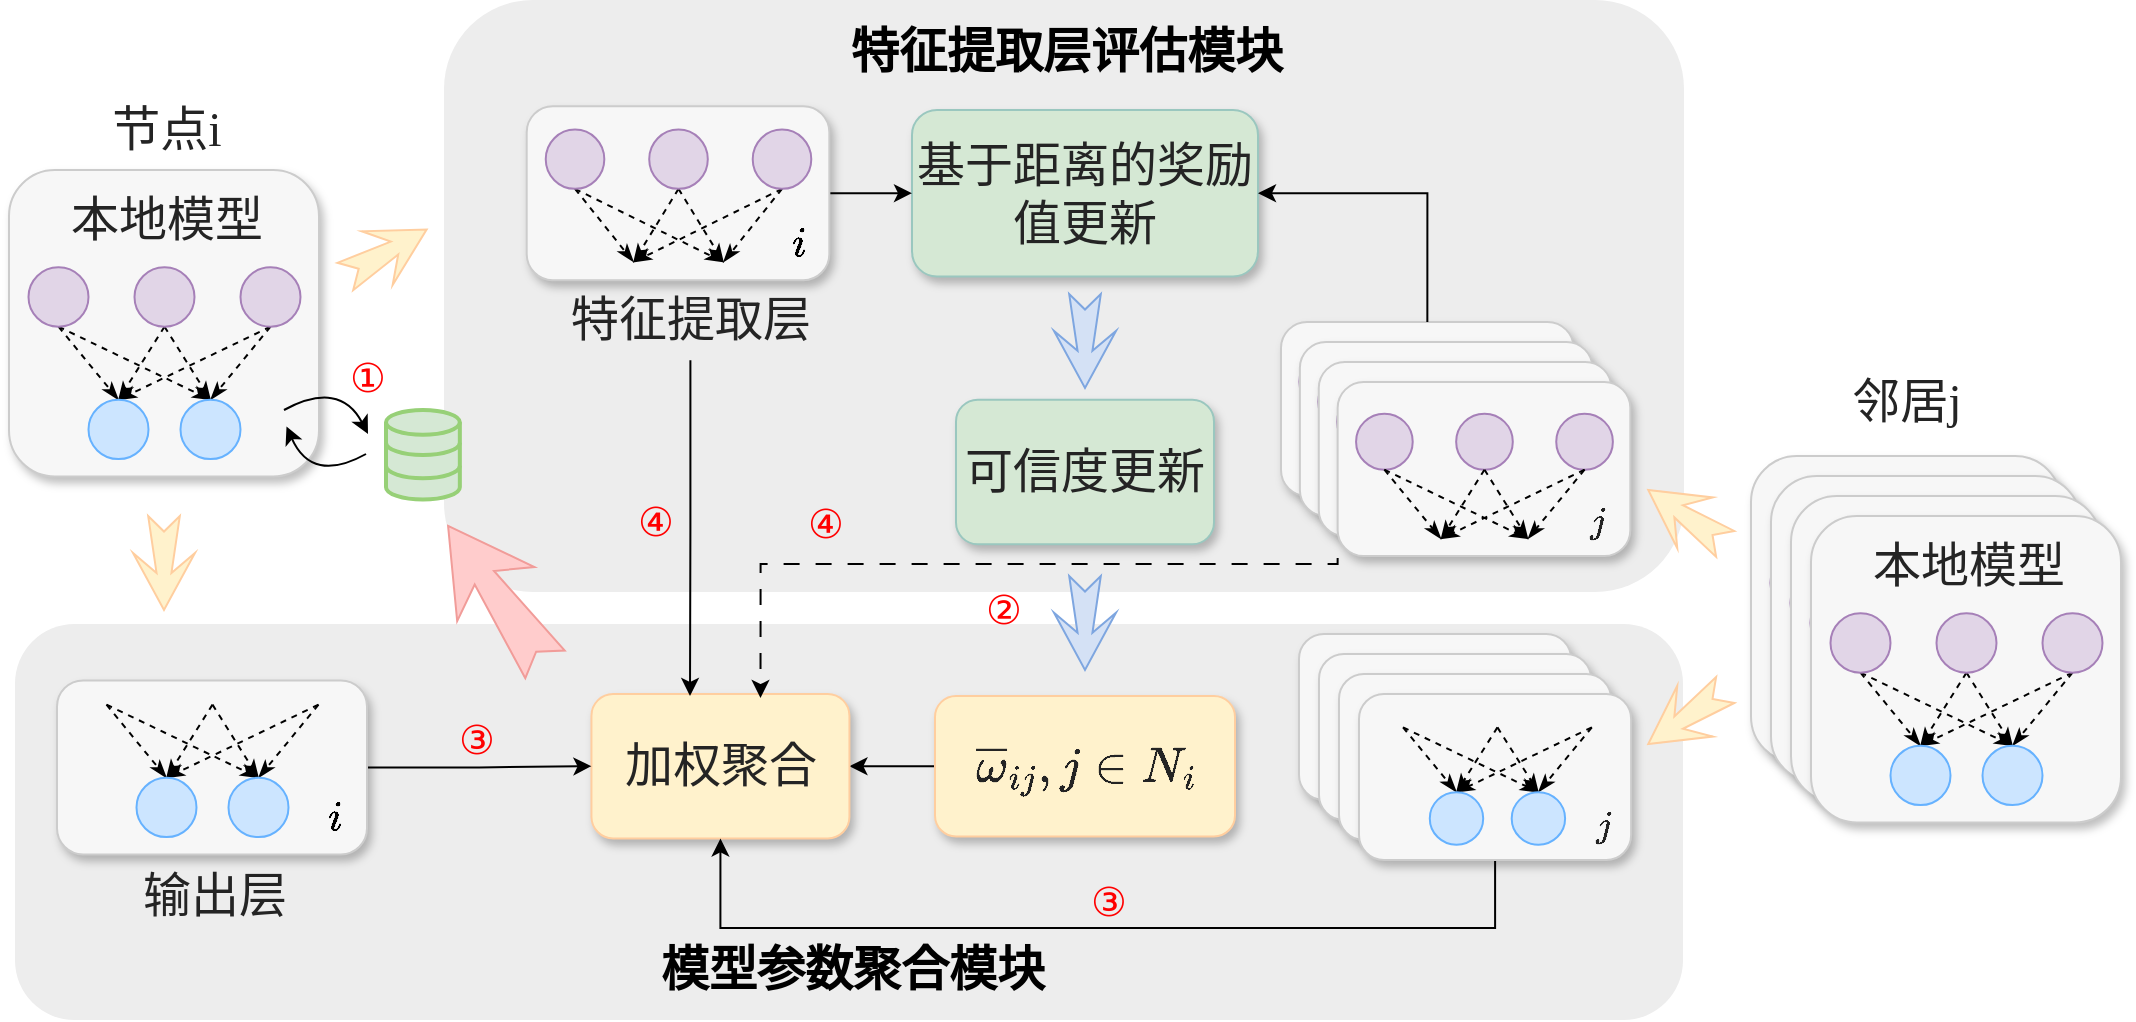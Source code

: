 <mxfile version="26.1.1">
  <diagram name="第 1 页" id="SnrgQCflkOMAPPpGuBxI">
    <mxGraphModel dx="1430" dy="1926" grid="0" gridSize="10" guides="1" tooltips="1" connect="1" arrows="1" fold="1" page="1" pageScale="1" pageWidth="827" pageHeight="1169" math="1" shadow="0">
      <root>
        <mxCell id="0" />
        <mxCell id="1" parent="0" />
        <mxCell id="o612tRX_a-N4mE84uSn3-1" value="" style="rounded=1;whiteSpace=wrap;html=1;strokeColor=none;strokeWidth=2;fillColor=#EDEDED;" vertex="1" parent="1">
          <mxGeometry x="110.5" y="-732" width="834" height="198" as="geometry" />
        </mxCell>
        <mxCell id="o612tRX_a-N4mE84uSn3-2" value="" style="rounded=1;whiteSpace=wrap;html=1;strokeColor=none;strokeWidth=1;fillColor=#EDEDED;" vertex="1" parent="1">
          <mxGeometry x="325" y="-1044" width="620" height="296" as="geometry" />
        </mxCell>
        <mxCell id="o612tRX_a-N4mE84uSn3-3" value="基于距离的奖励值更新" style="rounded=1;whiteSpace=wrap;html=1;fontSize=24;fontFamily=Times New Roman;fillColor=#D5E8D4;strokeColor=#9AC7BF;fontColor=#242424;shadow=1;" vertex="1" parent="1">
          <mxGeometry x="559" y="-989" width="173" height="83.21" as="geometry" />
        </mxCell>
        <mxCell id="o612tRX_a-N4mE84uSn3-4" value="可信度更新" style="rounded=1;whiteSpace=wrap;html=1;fontSize=24;fontFamily=Times New Roman;fillColor=#D5E8D4;strokeColor=#9AC7BF;fontColor=#242424;shadow=1;" vertex="1" parent="1">
          <mxGeometry x="581" y="-844.09" width="129" height="72.21" as="geometry" />
        </mxCell>
        <mxCell id="o612tRX_a-N4mE84uSn3-5" value="&lt;font face=&quot;Times New Roman&quot;&gt;&lt;font style=&quot;color: rgb(0, 0, 0);&quot;&gt;特征提取层评估模块&lt;/font&gt;&lt;/font&gt;" style="text;html=1;align=center;verticalAlign=middle;resizable=0;points=[];autosize=1;strokeColor=none;fillColor=none;fontSize=24;fontFamily=Comic Sans MS;fontColor=#FF0000;fontStyle=1" vertex="1" parent="1">
          <mxGeometry x="519" y="-1039" width="234" height="42" as="geometry" />
        </mxCell>
        <mxCell id="o612tRX_a-N4mE84uSn3-6" style="edgeStyle=orthogonalEdgeStyle;rounded=0;orthogonalLoop=1;jettySize=auto;html=1;entryX=1;entryY=0.5;entryDx=0;entryDy=0;" edge="1" parent="1" source="o612tRX_a-N4mE84uSn3-7" target="o612tRX_a-N4mE84uSn3-9">
          <mxGeometry relative="1" as="geometry" />
        </mxCell>
        <mxCell id="o612tRX_a-N4mE84uSn3-7" value="$$\overline{\omega}_{ij},j\in N_i$$" style="rounded=1;whiteSpace=wrap;html=1;fontSize=24;fontFamily=Times New Roman;fillColor=#FFF2CC;strokeColor=#FFCE9F;fontColor=#242424;shadow=1;" vertex="1" parent="1">
          <mxGeometry x="570.5" y="-696.04" width="150" height="70.28" as="geometry" />
        </mxCell>
        <mxCell id="o612tRX_a-N4mE84uSn3-8" style="edgeStyle=orthogonalEdgeStyle;rounded=0;orthogonalLoop=1;jettySize=auto;html=1;" edge="1" parent="1" source="o612tRX_a-N4mE84uSn3-74" target="o612tRX_a-N4mE84uSn3-3">
          <mxGeometry relative="1" as="geometry" />
        </mxCell>
        <mxCell id="o612tRX_a-N4mE84uSn3-9" value="加权聚合" style="rounded=1;whiteSpace=wrap;html=1;fontSize=24;fontFamily=Times New Roman;fillColor=#FFF2CC;strokeColor=#FFCE9F;fontColor=#242424;shadow=1;" vertex="1" parent="1">
          <mxGeometry x="398.72" y="-697" width="129" height="72.21" as="geometry" />
        </mxCell>
        <mxCell id="o612tRX_a-N4mE84uSn3-10" value="节点i" style="text;html=1;align=center;verticalAlign=middle;resizable=0;points=[];autosize=1;strokeColor=none;fillColor=none;fontSize=24;fontFamily=Times New Roman;container=0;fontColor=#242424;" vertex="1" parent="1">
          <mxGeometry x="149" y="-999.99" width="73" height="41" as="geometry" />
        </mxCell>
        <mxCell id="o612tRX_a-N4mE84uSn3-11" value="" style="html=1;shadow=0;dashed=0;align=center;verticalAlign=middle;shape=mxgraph.arrows2.stylisedArrow;dy=0.76;dx=18.55;notch=7.74;feather=0.49;rotation=-30;aspect=fixed;fillColor=#FFF2CC;strokeColor=#FFCE9F;fontColor=#242424;" vertex="1" parent="1">
          <mxGeometry x="272.5" y="-932.97" width="46.96" height="30.98" as="geometry" />
        </mxCell>
        <mxCell id="o612tRX_a-N4mE84uSn3-12" style="edgeStyle=orthogonalEdgeStyle;rounded=0;orthogonalLoop=1;jettySize=auto;html=1;entryX=0;entryY=0.5;entryDx=0;entryDy=0;" edge="1" parent="1" source="o612tRX_a-N4mE84uSn3-57" target="o612tRX_a-N4mE84uSn3-9">
          <mxGeometry relative="1" as="geometry" />
        </mxCell>
        <mxCell id="o612tRX_a-N4mE84uSn3-13" value="" style="group" vertex="1" connectable="0" parent="1">
          <mxGeometry x="743.5" y="-883" width="183.88" height="117" as="geometry" />
        </mxCell>
        <mxCell id="o612tRX_a-N4mE84uSn3-14" value="" style="rounded=1;whiteSpace=wrap;html=1;fillColor=#F7F7F7;strokeColor=#CCCCCC;movable=1;resizable=1;rotatable=1;deletable=1;editable=1;locked=0;connectable=1;fontColor=#242424;container=0;shadow=1;" vertex="1" parent="o612tRX_a-N4mE84uSn3-13">
          <mxGeometry width="146.352" height="87.0" as="geometry" />
        </mxCell>
        <mxCell id="o612tRX_a-N4mE84uSn3-15" value="" style="ellipse;whiteSpace=wrap;html=1;fillColor=#E1D5E7;strokeColor=#A680B8;movable=1;resizable=1;rotatable=1;deletable=1;editable=1;locked=0;connectable=1;fontColor=#242424;container=0;" vertex="1" parent="o612tRX_a-N4mE84uSn3-13">
          <mxGeometry x="109.292" y="15.838" width="28.326" height="28.014" as="geometry" />
        </mxCell>
        <mxCell id="o612tRX_a-N4mE84uSn3-16" value="" style="ellipse;whiteSpace=wrap;html=1;fillColor=#E1D5E7;strokeColor=#A680B8;movable=1;resizable=1;rotatable=1;deletable=1;editable=1;locked=0;connectable=1;fontColor=#242424;container=0;" vertex="1" parent="o612tRX_a-N4mE84uSn3-13">
          <mxGeometry x="59.249" y="15.838" width="28.326" height="28.014" as="geometry" />
        </mxCell>
        <mxCell id="o612tRX_a-N4mE84uSn3-17" value="" style="ellipse;whiteSpace=wrap;html=1;fillColor=#E1D5E7;strokeColor=#A680B8;movable=1;resizable=1;rotatable=1;deletable=1;editable=1;locked=0;connectable=1;fontColor=#242424;container=0;" vertex="1" parent="o612tRX_a-N4mE84uSn3-13">
          <mxGeometry x="9.206" y="15.838" width="28.326" height="28.014" as="geometry" />
        </mxCell>
        <mxCell id="o612tRX_a-N4mE84uSn3-18" style="rounded=0;orthogonalLoop=1;jettySize=auto;html=1;exitX=0.5;exitY=1;exitDx=0;exitDy=0;entryX=0.5;entryY=0;entryDx=0;entryDy=0;dashed=1;endArrow=classicThin;endFill=1;movable=1;resizable=1;rotatable=1;deletable=1;editable=1;locked=0;connectable=1;fontColor=#242424;" edge="1" parent="o612tRX_a-N4mE84uSn3-13" source="o612tRX_a-N4mE84uSn3-17">
          <mxGeometry relative="1" as="geometry">
            <mxPoint x="51.695" y="78.402" as="targetPoint" />
          </mxGeometry>
        </mxCell>
        <mxCell id="o612tRX_a-N4mE84uSn3-19" style="rounded=0;orthogonalLoop=1;jettySize=auto;html=1;exitX=0.5;exitY=1;exitDx=0;exitDy=0;entryX=0.5;entryY=0;entryDx=0;entryDy=0;dashed=1;endArrow=classicThin;endFill=1;movable=1;resizable=1;rotatable=1;deletable=1;editable=1;locked=0;connectable=1;fontColor=#242424;" edge="1" parent="o612tRX_a-N4mE84uSn3-13" source="o612tRX_a-N4mE84uSn3-15">
          <mxGeometry relative="1" as="geometry">
            <mxPoint x="51.695" y="78.402" as="targetPoint" />
          </mxGeometry>
        </mxCell>
        <mxCell id="o612tRX_a-N4mE84uSn3-20" style="rounded=0;orthogonalLoop=1;jettySize=auto;html=1;exitX=0.5;exitY=1;exitDx=0;exitDy=0;entryX=0.5;entryY=0;entryDx=0;entryDy=0;dashed=1;endArrow=classicThin;endFill=1;movable=1;resizable=1;rotatable=1;deletable=1;editable=1;locked=0;connectable=1;fontColor=#242424;" edge="1" parent="o612tRX_a-N4mE84uSn3-13" source="o612tRX_a-N4mE84uSn3-16">
          <mxGeometry relative="1" as="geometry">
            <mxPoint x="51.695" y="78.402" as="targetPoint" />
          </mxGeometry>
        </mxCell>
        <mxCell id="o612tRX_a-N4mE84uSn3-21" style="rounded=0;orthogonalLoop=1;jettySize=auto;html=1;exitX=0.5;exitY=1;exitDx=0;exitDy=0;entryX=0.5;entryY=0;entryDx=0;entryDy=0;dashed=1;endArrow=classicThin;endFill=1;movable=1;resizable=1;rotatable=1;deletable=1;editable=1;locked=0;connectable=1;fontColor=#242424;" edge="1" parent="o612tRX_a-N4mE84uSn3-13" source="o612tRX_a-N4mE84uSn3-17">
          <mxGeometry relative="1" as="geometry">
            <mxPoint x="95.129" y="78.402" as="targetPoint" />
          </mxGeometry>
        </mxCell>
        <mxCell id="o612tRX_a-N4mE84uSn3-22" style="rounded=0;orthogonalLoop=1;jettySize=auto;html=1;exitX=0.5;exitY=1;exitDx=0;exitDy=0;entryX=0.5;entryY=0;entryDx=0;entryDy=0;dashed=1;endArrow=classicThin;endFill=1;movable=1;resizable=1;rotatable=1;deletable=1;editable=1;locked=0;connectable=1;fontColor=#242424;" edge="1" parent="o612tRX_a-N4mE84uSn3-13" source="o612tRX_a-N4mE84uSn3-16">
          <mxGeometry relative="1" as="geometry">
            <mxPoint x="95.129" y="78.402" as="targetPoint" />
          </mxGeometry>
        </mxCell>
        <mxCell id="o612tRX_a-N4mE84uSn3-23" style="rounded=0;orthogonalLoop=1;jettySize=auto;html=1;exitX=0.5;exitY=1;exitDx=0;exitDy=0;entryX=0.5;entryY=0;entryDx=0;entryDy=0;dashed=1;endArrow=classicThin;endFill=1;movable=1;resizable=1;rotatable=1;deletable=1;editable=1;locked=0;connectable=1;fontColor=#242424;" edge="1" parent="o612tRX_a-N4mE84uSn3-13" source="o612tRX_a-N4mE84uSn3-15">
          <mxGeometry relative="1" as="geometry">
            <mxPoint x="95.129" y="78.402" as="targetPoint" />
          </mxGeometry>
        </mxCell>
        <mxCell id="o612tRX_a-N4mE84uSn3-24" value="" style="rounded=1;whiteSpace=wrap;html=1;fillColor=#F7F7F7;strokeColor=#CCCCCC;movable=1;resizable=1;rotatable=1;deletable=1;editable=1;locked=0;connectable=1;fontColor=#242424;container=0;shadow=1;" vertex="1" parent="o612tRX_a-N4mE84uSn3-13">
          <mxGeometry x="9.442" y="10" width="146.352" height="87.0" as="geometry" />
        </mxCell>
        <mxCell id="o612tRX_a-N4mE84uSn3-25" value="" style="ellipse;whiteSpace=wrap;html=1;fillColor=#E1D5E7;strokeColor=#A680B8;movable=1;resizable=1;rotatable=1;deletable=1;editable=1;locked=0;connectable=1;fontColor=#242424;container=0;" vertex="1" parent="o612tRX_a-N4mE84uSn3-13">
          <mxGeometry x="118.734" y="25.838" width="28.326" height="28.014" as="geometry" />
        </mxCell>
        <mxCell id="o612tRX_a-N4mE84uSn3-26" value="" style="ellipse;whiteSpace=wrap;html=1;fillColor=#E1D5E7;strokeColor=#A680B8;movable=1;resizable=1;rotatable=1;deletable=1;editable=1;locked=0;connectable=1;fontColor=#242424;container=0;" vertex="1" parent="o612tRX_a-N4mE84uSn3-13">
          <mxGeometry x="68.691" y="25.838" width="28.326" height="28.014" as="geometry" />
        </mxCell>
        <mxCell id="o612tRX_a-N4mE84uSn3-27" value="" style="ellipse;whiteSpace=wrap;html=1;fillColor=#E1D5E7;strokeColor=#A680B8;movable=1;resizable=1;rotatable=1;deletable=1;editable=1;locked=0;connectable=1;fontColor=#242424;container=0;" vertex="1" parent="o612tRX_a-N4mE84uSn3-13">
          <mxGeometry x="18.648" y="25.838" width="28.326" height="28.014" as="geometry" />
        </mxCell>
        <mxCell id="o612tRX_a-N4mE84uSn3-28" style="rounded=0;orthogonalLoop=1;jettySize=auto;html=1;exitX=0.5;exitY=1;exitDx=0;exitDy=0;entryX=0.5;entryY=0;entryDx=0;entryDy=0;dashed=1;endArrow=classicThin;endFill=1;movable=1;resizable=1;rotatable=1;deletable=1;editable=1;locked=0;connectable=1;fontColor=#242424;" edge="1" parent="o612tRX_a-N4mE84uSn3-13" source="o612tRX_a-N4mE84uSn3-27">
          <mxGeometry relative="1" as="geometry">
            <mxPoint x="61.137" y="88.402" as="targetPoint" />
          </mxGeometry>
        </mxCell>
        <mxCell id="o612tRX_a-N4mE84uSn3-29" style="rounded=0;orthogonalLoop=1;jettySize=auto;html=1;exitX=0.5;exitY=1;exitDx=0;exitDy=0;entryX=0.5;entryY=0;entryDx=0;entryDy=0;dashed=1;endArrow=classicThin;endFill=1;movable=1;resizable=1;rotatable=1;deletable=1;editable=1;locked=0;connectable=1;fontColor=#242424;" edge="1" parent="o612tRX_a-N4mE84uSn3-13" source="o612tRX_a-N4mE84uSn3-25">
          <mxGeometry relative="1" as="geometry">
            <mxPoint x="61.137" y="88.402" as="targetPoint" />
          </mxGeometry>
        </mxCell>
        <mxCell id="o612tRX_a-N4mE84uSn3-30" style="rounded=0;orthogonalLoop=1;jettySize=auto;html=1;exitX=0.5;exitY=1;exitDx=0;exitDy=0;entryX=0.5;entryY=0;entryDx=0;entryDy=0;dashed=1;endArrow=classicThin;endFill=1;movable=1;resizable=1;rotatable=1;deletable=1;editable=1;locked=0;connectable=1;fontColor=#242424;" edge="1" parent="o612tRX_a-N4mE84uSn3-13" source="o612tRX_a-N4mE84uSn3-26">
          <mxGeometry relative="1" as="geometry">
            <mxPoint x="61.137" y="88.402" as="targetPoint" />
          </mxGeometry>
        </mxCell>
        <mxCell id="o612tRX_a-N4mE84uSn3-31" style="rounded=0;orthogonalLoop=1;jettySize=auto;html=1;exitX=0.5;exitY=1;exitDx=0;exitDy=0;entryX=0.5;entryY=0;entryDx=0;entryDy=0;dashed=1;endArrow=classicThin;endFill=1;movable=1;resizable=1;rotatable=1;deletable=1;editable=1;locked=0;connectable=1;fontColor=#242424;" edge="1" parent="o612tRX_a-N4mE84uSn3-13" source="o612tRX_a-N4mE84uSn3-27">
          <mxGeometry relative="1" as="geometry">
            <mxPoint x="104.571" y="88.402" as="targetPoint" />
          </mxGeometry>
        </mxCell>
        <mxCell id="o612tRX_a-N4mE84uSn3-32" style="rounded=0;orthogonalLoop=1;jettySize=auto;html=1;exitX=0.5;exitY=1;exitDx=0;exitDy=0;entryX=0.5;entryY=0;entryDx=0;entryDy=0;dashed=1;endArrow=classicThin;endFill=1;movable=1;resizable=1;rotatable=1;deletable=1;editable=1;locked=0;connectable=1;fontColor=#242424;" edge="1" parent="o612tRX_a-N4mE84uSn3-13" source="o612tRX_a-N4mE84uSn3-26">
          <mxGeometry relative="1" as="geometry">
            <mxPoint x="104.571" y="88.402" as="targetPoint" />
          </mxGeometry>
        </mxCell>
        <mxCell id="o612tRX_a-N4mE84uSn3-33" style="rounded=0;orthogonalLoop=1;jettySize=auto;html=1;exitX=0.5;exitY=1;exitDx=0;exitDy=0;entryX=0.5;entryY=0;entryDx=0;entryDy=0;dashed=1;endArrow=classicThin;endFill=1;movable=1;resizable=1;rotatable=1;deletable=1;editable=1;locked=0;connectable=1;fontColor=#242424;" edge="1" parent="o612tRX_a-N4mE84uSn3-13" source="o612tRX_a-N4mE84uSn3-25">
          <mxGeometry relative="1" as="geometry">
            <mxPoint x="104.571" y="88.402" as="targetPoint" />
          </mxGeometry>
        </mxCell>
        <mxCell id="o612tRX_a-N4mE84uSn3-34" value="" style="rounded=1;whiteSpace=wrap;html=1;fillColor=#F7F7F7;strokeColor=#CCCCCC;movable=1;resizable=1;rotatable=1;deletable=1;editable=1;locked=0;connectable=1;fontColor=#242424;container=0;shadow=1;" vertex="1" parent="o612tRX_a-N4mE84uSn3-13">
          <mxGeometry x="18.884" y="20" width="146.352" height="87.0" as="geometry" />
        </mxCell>
        <mxCell id="o612tRX_a-N4mE84uSn3-35" value="" style="ellipse;whiteSpace=wrap;html=1;fillColor=#E1D5E7;strokeColor=#A680B8;movable=1;resizable=1;rotatable=1;deletable=1;editable=1;locked=0;connectable=1;fontColor=#242424;container=0;" vertex="1" parent="o612tRX_a-N4mE84uSn3-13">
          <mxGeometry x="128.176" y="35.838" width="28.326" height="28.014" as="geometry" />
        </mxCell>
        <mxCell id="o612tRX_a-N4mE84uSn3-36" value="" style="ellipse;whiteSpace=wrap;html=1;fillColor=#E1D5E7;strokeColor=#A680B8;movable=1;resizable=1;rotatable=1;deletable=1;editable=1;locked=0;connectable=1;fontColor=#242424;container=0;" vertex="1" parent="o612tRX_a-N4mE84uSn3-13">
          <mxGeometry x="78.133" y="35.838" width="28.326" height="28.014" as="geometry" />
        </mxCell>
        <mxCell id="o612tRX_a-N4mE84uSn3-37" value="" style="ellipse;whiteSpace=wrap;html=1;fillColor=#E1D5E7;strokeColor=#A680B8;movable=1;resizable=1;rotatable=1;deletable=1;editable=1;locked=0;connectable=1;fontColor=#242424;container=0;" vertex="1" parent="o612tRX_a-N4mE84uSn3-13">
          <mxGeometry x="28.09" y="35.838" width="28.326" height="28.014" as="geometry" />
        </mxCell>
        <mxCell id="o612tRX_a-N4mE84uSn3-38" style="rounded=0;orthogonalLoop=1;jettySize=auto;html=1;exitX=0.5;exitY=1;exitDx=0;exitDy=0;entryX=0.5;entryY=0;entryDx=0;entryDy=0;dashed=1;endArrow=classicThin;endFill=1;movable=1;resizable=1;rotatable=1;deletable=1;editable=1;locked=0;connectable=1;fontColor=#242424;" edge="1" parent="o612tRX_a-N4mE84uSn3-13" source="o612tRX_a-N4mE84uSn3-37">
          <mxGeometry relative="1" as="geometry">
            <mxPoint x="70.58" y="98.402" as="targetPoint" />
          </mxGeometry>
        </mxCell>
        <mxCell id="o612tRX_a-N4mE84uSn3-39" style="rounded=0;orthogonalLoop=1;jettySize=auto;html=1;exitX=0.5;exitY=1;exitDx=0;exitDy=0;entryX=0.5;entryY=0;entryDx=0;entryDy=0;dashed=1;endArrow=classicThin;endFill=1;movable=1;resizable=1;rotatable=1;deletable=1;editable=1;locked=0;connectable=1;fontColor=#242424;" edge="1" parent="o612tRX_a-N4mE84uSn3-13" source="o612tRX_a-N4mE84uSn3-35">
          <mxGeometry relative="1" as="geometry">
            <mxPoint x="70.58" y="98.402" as="targetPoint" />
          </mxGeometry>
        </mxCell>
        <mxCell id="o612tRX_a-N4mE84uSn3-40" style="rounded=0;orthogonalLoop=1;jettySize=auto;html=1;exitX=0.5;exitY=1;exitDx=0;exitDy=0;entryX=0.5;entryY=0;entryDx=0;entryDy=0;dashed=1;endArrow=classicThin;endFill=1;movable=1;resizable=1;rotatable=1;deletable=1;editable=1;locked=0;connectable=1;fontColor=#242424;" edge="1" parent="o612tRX_a-N4mE84uSn3-13" source="o612tRX_a-N4mE84uSn3-36">
          <mxGeometry relative="1" as="geometry">
            <mxPoint x="70.58" y="98.402" as="targetPoint" />
          </mxGeometry>
        </mxCell>
        <mxCell id="o612tRX_a-N4mE84uSn3-41" style="rounded=0;orthogonalLoop=1;jettySize=auto;html=1;exitX=0.5;exitY=1;exitDx=0;exitDy=0;entryX=0.5;entryY=0;entryDx=0;entryDy=0;dashed=1;endArrow=classicThin;endFill=1;movable=1;resizable=1;rotatable=1;deletable=1;editable=1;locked=0;connectable=1;fontColor=#242424;" edge="1" parent="o612tRX_a-N4mE84uSn3-13" source="o612tRX_a-N4mE84uSn3-37">
          <mxGeometry relative="1" as="geometry">
            <mxPoint x="114.013" y="98.402" as="targetPoint" />
          </mxGeometry>
        </mxCell>
        <mxCell id="o612tRX_a-N4mE84uSn3-42" style="rounded=0;orthogonalLoop=1;jettySize=auto;html=1;exitX=0.5;exitY=1;exitDx=0;exitDy=0;entryX=0.5;entryY=0;entryDx=0;entryDy=0;dashed=1;endArrow=classicThin;endFill=1;movable=1;resizable=1;rotatable=1;deletable=1;editable=1;locked=0;connectable=1;fontColor=#242424;" edge="1" parent="o612tRX_a-N4mE84uSn3-13" source="o612tRX_a-N4mE84uSn3-36">
          <mxGeometry relative="1" as="geometry">
            <mxPoint x="114.013" y="98.402" as="targetPoint" />
          </mxGeometry>
        </mxCell>
        <mxCell id="o612tRX_a-N4mE84uSn3-43" style="rounded=0;orthogonalLoop=1;jettySize=auto;html=1;exitX=0.5;exitY=1;exitDx=0;exitDy=0;entryX=0.5;entryY=0;entryDx=0;entryDy=0;dashed=1;endArrow=classicThin;endFill=1;movable=1;resizable=1;rotatable=1;deletable=1;editable=1;locked=0;connectable=1;fontColor=#242424;" edge="1" parent="o612tRX_a-N4mE84uSn3-13" source="o612tRX_a-N4mE84uSn3-35">
          <mxGeometry relative="1" as="geometry">
            <mxPoint x="114.013" y="98.402" as="targetPoint" />
          </mxGeometry>
        </mxCell>
        <mxCell id="o612tRX_a-N4mE84uSn3-44" value="" style="rounded=1;whiteSpace=wrap;html=1;fillColor=#F7F7F7;strokeColor=#CCCCCC;movable=1;resizable=1;rotatable=1;deletable=1;editable=1;locked=0;connectable=1;fontColor=#242424;container=0;shadow=1;" vertex="1" parent="o612tRX_a-N4mE84uSn3-13">
          <mxGeometry x="28.326" y="30" width="146.352" height="87.0" as="geometry" />
        </mxCell>
        <mxCell id="o612tRX_a-N4mE84uSn3-45" value="" style="ellipse;whiteSpace=wrap;html=1;fillColor=#E1D5E7;strokeColor=#A680B8;movable=1;resizable=1;rotatable=1;deletable=1;editable=1;locked=0;connectable=1;fontColor=#242424;container=0;" vertex="1" parent="o612tRX_a-N4mE84uSn3-13">
          <mxGeometry x="137.618" y="45.838" width="28.326" height="28.014" as="geometry" />
        </mxCell>
        <mxCell id="o612tRX_a-N4mE84uSn3-46" value="" style="ellipse;whiteSpace=wrap;html=1;fillColor=#E1D5E7;strokeColor=#A680B8;movable=1;resizable=1;rotatable=1;deletable=1;editable=1;locked=0;connectable=1;fontColor=#242424;container=0;" vertex="1" parent="o612tRX_a-N4mE84uSn3-13">
          <mxGeometry x="87.575" y="45.838" width="28.326" height="28.014" as="geometry" />
        </mxCell>
        <mxCell id="o612tRX_a-N4mE84uSn3-47" value="" style="ellipse;whiteSpace=wrap;html=1;fillColor=#E1D5E7;strokeColor=#A680B8;movable=1;resizable=1;rotatable=1;deletable=1;editable=1;locked=0;connectable=1;fontColor=#242424;container=0;" vertex="1" parent="o612tRX_a-N4mE84uSn3-13">
          <mxGeometry x="37.532" y="45.838" width="28.326" height="28.014" as="geometry" />
        </mxCell>
        <mxCell id="o612tRX_a-N4mE84uSn3-48" style="rounded=0;orthogonalLoop=1;jettySize=auto;html=1;exitX=0.5;exitY=1;exitDx=0;exitDy=0;entryX=0.5;entryY=0;entryDx=0;entryDy=0;dashed=1;endArrow=classicThin;endFill=1;movable=1;resizable=1;rotatable=1;deletable=1;editable=1;locked=0;connectable=1;fontColor=#242424;" edge="1" parent="o612tRX_a-N4mE84uSn3-13" source="o612tRX_a-N4mE84uSn3-47">
          <mxGeometry relative="1" as="geometry">
            <mxPoint x="80.022" y="108.402" as="targetPoint" />
          </mxGeometry>
        </mxCell>
        <mxCell id="o612tRX_a-N4mE84uSn3-49" style="rounded=0;orthogonalLoop=1;jettySize=auto;html=1;exitX=0.5;exitY=1;exitDx=0;exitDy=0;entryX=0.5;entryY=0;entryDx=0;entryDy=0;dashed=1;endArrow=classicThin;endFill=1;movable=1;resizable=1;rotatable=1;deletable=1;editable=1;locked=0;connectable=1;fontColor=#242424;" edge="1" parent="o612tRX_a-N4mE84uSn3-13" source="o612tRX_a-N4mE84uSn3-45">
          <mxGeometry relative="1" as="geometry">
            <mxPoint x="80.022" y="108.402" as="targetPoint" />
          </mxGeometry>
        </mxCell>
        <mxCell id="o612tRX_a-N4mE84uSn3-50" style="rounded=0;orthogonalLoop=1;jettySize=auto;html=1;exitX=0.5;exitY=1;exitDx=0;exitDy=0;entryX=0.5;entryY=0;entryDx=0;entryDy=0;dashed=1;endArrow=classicThin;endFill=1;movable=1;resizable=1;rotatable=1;deletable=1;editable=1;locked=0;connectable=1;fontColor=#242424;" edge="1" parent="o612tRX_a-N4mE84uSn3-13" source="o612tRX_a-N4mE84uSn3-46">
          <mxGeometry relative="1" as="geometry">
            <mxPoint x="80.022" y="108.402" as="targetPoint" />
          </mxGeometry>
        </mxCell>
        <mxCell id="o612tRX_a-N4mE84uSn3-51" style="rounded=0;orthogonalLoop=1;jettySize=auto;html=1;exitX=0.5;exitY=1;exitDx=0;exitDy=0;entryX=0.5;entryY=0;entryDx=0;entryDy=0;dashed=1;endArrow=classicThin;endFill=1;movable=1;resizable=1;rotatable=1;deletable=1;editable=1;locked=0;connectable=1;fontColor=#242424;" edge="1" parent="o612tRX_a-N4mE84uSn3-13" source="o612tRX_a-N4mE84uSn3-47">
          <mxGeometry relative="1" as="geometry">
            <mxPoint x="123.455" y="108.402" as="targetPoint" />
          </mxGeometry>
        </mxCell>
        <mxCell id="o612tRX_a-N4mE84uSn3-52" style="rounded=0;orthogonalLoop=1;jettySize=auto;html=1;exitX=0.5;exitY=1;exitDx=0;exitDy=0;entryX=0.5;entryY=0;entryDx=0;entryDy=0;dashed=1;endArrow=classicThin;endFill=1;movable=1;resizable=1;rotatable=1;deletable=1;editable=1;locked=0;connectable=1;fontColor=#242424;" edge="1" parent="o612tRX_a-N4mE84uSn3-13" source="o612tRX_a-N4mE84uSn3-46">
          <mxGeometry relative="1" as="geometry">
            <mxPoint x="123.455" y="108.402" as="targetPoint" />
          </mxGeometry>
        </mxCell>
        <mxCell id="o612tRX_a-N4mE84uSn3-53" style="rounded=0;orthogonalLoop=1;jettySize=auto;html=1;exitX=0.5;exitY=1;exitDx=0;exitDy=0;entryX=0.5;entryY=0;entryDx=0;entryDy=0;dashed=1;endArrow=classicThin;endFill=1;movable=1;resizable=1;rotatable=1;deletable=1;editable=1;locked=0;connectable=1;fontColor=#242424;" edge="1" parent="o612tRX_a-N4mE84uSn3-13" source="o612tRX_a-N4mE84uSn3-45">
          <mxGeometry relative="1" as="geometry">
            <mxPoint x="123.455" y="108.402" as="targetPoint" />
          </mxGeometry>
        </mxCell>
        <mxCell id="o612tRX_a-N4mE84uSn3-54" value="$$j$$" style="text;html=1;align=center;verticalAlign=middle;resizable=0;points=[];autosize=1;strokeColor=none;fillColor=none;fontSize=18;fontFamily=Times New Roman;container=0;fontColor=#242424;" vertex="1" parent="o612tRX_a-N4mE84uSn3-13">
          <mxGeometry x="128.172" y="82.999" width="59" height="34" as="geometry" />
        </mxCell>
        <mxCell id="o612tRX_a-N4mE84uSn3-55" value="" style="group" vertex="1" connectable="0" parent="1">
          <mxGeometry x="131.5" y="-748" width="169.09" height="131.21" as="geometry" />
        </mxCell>
        <mxCell id="o612tRX_a-N4mE84uSn3-56" value="" style="group" vertex="1" connectable="0" parent="o612tRX_a-N4mE84uSn3-55">
          <mxGeometry width="155" height="131.21" as="geometry" />
        </mxCell>
        <mxCell id="o612tRX_a-N4mE84uSn3-57" value="" style="rounded=1;whiteSpace=wrap;html=1;fillColor=#F7F7F7;strokeColor=#CCCCCC;movable=1;resizable=1;rotatable=1;deletable=1;editable=1;locked=0;connectable=1;container=0;fontColor=#242424;shadow=1;" vertex="1" parent="o612tRX_a-N4mE84uSn3-56">
          <mxGeometry y="44.21" width="155" height="87" as="geometry" />
        </mxCell>
        <mxCell id="o612tRX_a-N4mE84uSn3-58" style="rounded=0;orthogonalLoop=1;jettySize=auto;html=1;exitX=0.5;exitY=1;exitDx=0;exitDy=0;entryX=0.5;entryY=0;entryDx=0;entryDy=0;dashed=1;endArrow=classicThin;endFill=1;movable=1;resizable=1;rotatable=1;deletable=1;editable=1;locked=0;connectable=1;fontColor=#242424;" edge="1" parent="o612tRX_a-N4mE84uSn3-56" target="o612tRX_a-N4mE84uSn3-64">
          <mxGeometry relative="1" as="geometry">
            <mxPoint x="24.75" y="56.325" as="sourcePoint" />
          </mxGeometry>
        </mxCell>
        <mxCell id="o612tRX_a-N4mE84uSn3-59" style="rounded=0;orthogonalLoop=1;jettySize=auto;html=1;exitX=0.5;exitY=1;exitDx=0;exitDy=0;entryX=0.5;entryY=0;entryDx=0;entryDy=0;dashed=1;endArrow=classicThin;endFill=1;movable=1;resizable=1;rotatable=1;deletable=1;editable=1;locked=0;connectable=1;fontColor=#242424;" edge="1" parent="o612tRX_a-N4mE84uSn3-56" target="o612tRX_a-N4mE84uSn3-65">
          <mxGeometry relative="1" as="geometry">
            <mxPoint x="24.75" y="56.325" as="sourcePoint" />
          </mxGeometry>
        </mxCell>
        <mxCell id="o612tRX_a-N4mE84uSn3-60" style="rounded=0;orthogonalLoop=1;jettySize=auto;html=1;exitX=0.5;exitY=1;exitDx=0;exitDy=0;entryX=0.5;entryY=0;entryDx=0;entryDy=0;dashed=1;endArrow=classicThin;endFill=1;movable=1;resizable=1;rotatable=1;deletable=1;editable=1;locked=0;connectable=1;fontColor=#242424;" edge="1" parent="o612tRX_a-N4mE84uSn3-56" target="o612tRX_a-N4mE84uSn3-64">
          <mxGeometry relative="1" as="geometry">
            <mxPoint x="77.75" y="56.325" as="sourcePoint" />
          </mxGeometry>
        </mxCell>
        <mxCell id="o612tRX_a-N4mE84uSn3-61" style="rounded=0;orthogonalLoop=1;jettySize=auto;html=1;exitX=0.5;exitY=1;exitDx=0;exitDy=0;entryX=0.5;entryY=0;entryDx=0;entryDy=0;dashed=1;endArrow=classicThin;endFill=1;movable=1;resizable=1;rotatable=1;deletable=1;editable=1;locked=0;connectable=1;fontColor=#242424;" edge="1" parent="o612tRX_a-N4mE84uSn3-56" target="o612tRX_a-N4mE84uSn3-65">
          <mxGeometry relative="1" as="geometry">
            <mxPoint x="77.75" y="56.325" as="sourcePoint" />
          </mxGeometry>
        </mxCell>
        <mxCell id="o612tRX_a-N4mE84uSn3-62" style="rounded=0;orthogonalLoop=1;jettySize=auto;html=1;exitX=0.5;exitY=1;exitDx=0;exitDy=0;entryX=0.5;entryY=0;entryDx=0;entryDy=0;dashed=1;endArrow=classicThin;endFill=1;movable=1;resizable=1;rotatable=1;deletable=1;editable=1;locked=0;connectable=1;fontColor=#242424;" edge="1" parent="o612tRX_a-N4mE84uSn3-56" target="o612tRX_a-N4mE84uSn3-64">
          <mxGeometry relative="1" as="geometry">
            <mxPoint x="130.75" y="56.325" as="sourcePoint" />
          </mxGeometry>
        </mxCell>
        <mxCell id="o612tRX_a-N4mE84uSn3-63" style="rounded=0;orthogonalLoop=1;jettySize=auto;html=1;exitX=0.5;exitY=1;exitDx=0;exitDy=0;entryX=0.5;entryY=0;entryDx=0;entryDy=0;dashed=1;endArrow=classicThin;endFill=1;movable=1;resizable=1;rotatable=1;deletable=1;editable=1;locked=0;connectable=1;fontColor=#242424;" edge="1" parent="o612tRX_a-N4mE84uSn3-56" target="o612tRX_a-N4mE84uSn3-65">
          <mxGeometry relative="1" as="geometry">
            <mxPoint x="130.75" y="56.325" as="sourcePoint" />
          </mxGeometry>
        </mxCell>
        <mxCell id="o612tRX_a-N4mE84uSn3-64" value="" style="ellipse;whiteSpace=wrap;html=1;fillColor=#CCE5FF;strokeColor=#66B2FF;movable=1;resizable=1;rotatable=1;deletable=1;editable=1;locked=0;connectable=1;container=0;fontColor=#242424;" vertex="1" parent="o612tRX_a-N4mE84uSn3-56">
          <mxGeometry x="39.75" y="92.898" width="30" height="29.654" as="geometry" />
        </mxCell>
        <mxCell id="o612tRX_a-N4mE84uSn3-65" value="" style="ellipse;whiteSpace=wrap;html=1;fillColor=#CCE5FF;strokeColor=#66B2FF;movable=1;resizable=1;rotatable=1;deletable=1;editable=1;locked=0;connectable=1;container=0;fontColor=#242424;" vertex="1" parent="o612tRX_a-N4mE84uSn3-56">
          <mxGeometry x="85.75" y="92.898" width="30" height="29.654" as="geometry" />
        </mxCell>
        <mxCell id="o612tRX_a-N4mE84uSn3-66" value="$$i$$" style="text;html=1;align=center;verticalAlign=middle;resizable=0;points=[];autosize=1;strokeColor=none;fillColor=none;fontSize=18;" vertex="1" parent="o612tRX_a-N4mE84uSn3-55">
          <mxGeometry x="107.09" y="97.21" width="62" height="34" as="geometry" />
        </mxCell>
        <mxCell id="o612tRX_a-N4mE84uSn3-67" style="edgeStyle=orthogonalEdgeStyle;rounded=0;orthogonalLoop=1;jettySize=auto;html=1;entryX=0.5;entryY=1;entryDx=0;entryDy=0;" edge="1" parent="1" source="o612tRX_a-N4mE84uSn3-112" target="o612tRX_a-N4mE84uSn3-9">
          <mxGeometry relative="1" as="geometry">
            <Array as="points">
              <mxPoint x="851" y="-580" />
              <mxPoint x="463" y="-580" />
            </Array>
          </mxGeometry>
        </mxCell>
        <mxCell id="o612tRX_a-N4mE84uSn3-68" value="" style="html=1;shadow=0;dashed=0;align=center;verticalAlign=middle;shape=mxgraph.arrows2.stylisedArrow;dy=0.76;dx=18.55;notch=7.74;feather=0.49;rotation=90;aspect=fixed;fillColor=#FFF2CC;strokeColor=#FFCE9F;fontColor=#242424;" vertex="1" parent="1">
          <mxGeometry x="161.52" y="-777.97" width="46.96" height="30.98" as="geometry" />
        </mxCell>
        <mxCell id="o612tRX_a-N4mE84uSn3-69" value="&lt;font face=&quot;Times New Roman&quot;&gt;模型参数聚合模块&lt;/font&gt;" style="text;html=1;align=center;verticalAlign=middle;resizable=0;points=[];autosize=1;strokeColor=none;fillColor=none;fontSize=24;fontFamily=Comic Sans MS;fontColor=#000000;fontStyle=1" vertex="1" parent="1">
          <mxGeometry x="423.5" y="-580" width="210" height="42" as="geometry" />
        </mxCell>
        <mxCell id="o612tRX_a-N4mE84uSn3-70" style="edgeStyle=orthogonalEdgeStyle;rounded=0;orthogonalLoop=1;jettySize=auto;html=1;entryX=1;entryY=0.5;entryDx=0;entryDy=0;exitX=0.5;exitY=0;exitDx=0;exitDy=0;" edge="1" parent="1" source="o612tRX_a-N4mE84uSn3-14" target="o612tRX_a-N4mE84uSn3-3">
          <mxGeometry relative="1" as="geometry" />
        </mxCell>
        <mxCell id="o612tRX_a-N4mE84uSn3-71" style="edgeStyle=orthogonalEdgeStyle;rounded=0;orthogonalLoop=1;jettySize=auto;html=1;exitX=0;exitY=1;exitDx=0;exitDy=0;entryX=0.75;entryY=0;entryDx=0;entryDy=0;dashed=1;dashPattern=8 8;" edge="1" parent="1">
          <mxGeometry relative="1" as="geometry">
            <mxPoint x="771.826" y="-765" as="sourcePoint" />
            <mxPoint x="483.25" y="-695" as="targetPoint" />
            <Array as="points">
              <mxPoint x="772" y="-762" />
              <mxPoint x="483" y="-762" />
            </Array>
          </mxGeometry>
        </mxCell>
        <mxCell id="o612tRX_a-N4mE84uSn3-72" value="" style="html=1;shadow=0;dashed=0;align=center;verticalAlign=middle;shape=mxgraph.arrows2.stylisedArrow;dy=0.76;dx=18.55;notch=7.74;feather=0.49;rotation=90;aspect=fixed;fillColor=#D4E1F5;strokeColor=#7EA6E0;fontColor=#242424;" vertex="1" parent="1">
          <mxGeometry x="622.02" y="-888.98" width="46.96" height="30.98" as="geometry" />
        </mxCell>
        <mxCell id="o612tRX_a-N4mE84uSn3-73" value="" style="html=1;shadow=0;dashed=0;align=center;verticalAlign=middle;shape=mxgraph.arrows2.stylisedArrow;dy=0.76;dx=18.55;notch=7.74;feather=0.49;rotation=90;aspect=fixed;fillColor=#D4E1F5;strokeColor=#7EA6E0;fontColor=#242424;" vertex="1" parent="1">
          <mxGeometry x="622.02" y="-748" width="46.96" height="30.98" as="geometry" />
        </mxCell>
        <mxCell id="o612tRX_a-N4mE84uSn3-74" value="" style="rounded=1;whiteSpace=wrap;html=1;fillColor=#F7F7F7;strokeColor=#CCCCCC;movable=1;resizable=1;rotatable=1;deletable=1;editable=1;locked=0;connectable=1;fontColor=#242424;textShadow=0;labelBorderColor=none;shadow=1;" vertex="1" parent="1">
          <mxGeometry x="366.35" y="-990.89" width="151.327" height="87" as="geometry" />
        </mxCell>
        <mxCell id="o612tRX_a-N4mE84uSn3-75" style="rounded=0;orthogonalLoop=1;jettySize=auto;html=1;exitX=0.5;exitY=1;exitDx=0;exitDy=0;entryX=0.5;entryY=0;entryDx=0;entryDy=0;dashed=1;endArrow=classicThin;endFill=1;movable=1;resizable=1;rotatable=1;deletable=1;editable=1;locked=0;connectable=1;fontColor=#242424;" edge="1" parent="1" source="o612tRX_a-N4mE84uSn3-77">
          <mxGeometry relative="1" as="geometry">
            <mxPoint x="419.802" y="-912.992" as="targetPoint" />
          </mxGeometry>
        </mxCell>
        <mxCell id="o612tRX_a-N4mE84uSn3-76" style="rounded=0;orthogonalLoop=1;jettySize=auto;html=1;exitX=0.5;exitY=1;exitDx=0;exitDy=0;entryX=0.5;entryY=0;entryDx=0;entryDy=0;dashed=1;endArrow=classicThin;endFill=1;movable=1;resizable=1;rotatable=1;deletable=1;editable=1;locked=0;connectable=1;fontColor=#242424;" edge="1" parent="1" source="o612tRX_a-N4mE84uSn3-77">
          <mxGeometry relative="1" as="geometry">
            <mxPoint x="464.712" y="-912.992" as="targetPoint" />
          </mxGeometry>
        </mxCell>
        <mxCell id="o612tRX_a-N4mE84uSn3-77" value="" style="ellipse;whiteSpace=wrap;html=1;fillColor=#E1D5E7;strokeColor=#A680B8;movable=1;resizable=1;rotatable=1;deletable=1;editable=1;locked=0;connectable=1;fontColor=#242424;" vertex="1" parent="1">
          <mxGeometry x="375.869" y="-979.22" width="29.289" height="29.654" as="geometry" />
        </mxCell>
        <mxCell id="o612tRX_a-N4mE84uSn3-78" style="rounded=0;orthogonalLoop=1;jettySize=auto;html=1;exitX=0.5;exitY=1;exitDx=0;exitDy=0;entryX=0.5;entryY=0;entryDx=0;entryDy=0;dashed=1;endArrow=classicThin;endFill=1;movable=1;resizable=1;rotatable=1;deletable=1;editable=1;locked=0;connectable=1;fontColor=#242424;" edge="1" parent="1" source="o612tRX_a-N4mE84uSn3-80">
          <mxGeometry relative="1" as="geometry">
            <mxPoint x="419.802" y="-912.992" as="targetPoint" />
          </mxGeometry>
        </mxCell>
        <mxCell id="o612tRX_a-N4mE84uSn3-79" style="rounded=0;orthogonalLoop=1;jettySize=auto;html=1;exitX=0.5;exitY=1;exitDx=0;exitDy=0;entryX=0.5;entryY=0;entryDx=0;entryDy=0;dashed=1;endArrow=classicThin;endFill=1;movable=1;resizable=1;rotatable=1;deletable=1;editable=1;locked=0;connectable=1;fontColor=#242424;" edge="1" parent="1" source="o612tRX_a-N4mE84uSn3-80">
          <mxGeometry relative="1" as="geometry">
            <mxPoint x="464.712" y="-912.992" as="targetPoint" />
          </mxGeometry>
        </mxCell>
        <mxCell id="o612tRX_a-N4mE84uSn3-80" value="" style="ellipse;whiteSpace=wrap;html=1;fillColor=#E1D5E7;strokeColor=#A680B8;movable=1;resizable=1;rotatable=1;deletable=1;editable=1;locked=0;connectable=1;fontColor=#242424;" vertex="1" parent="1">
          <mxGeometry x="427.613" y="-979.22" width="29.289" height="29.654" as="geometry" />
        </mxCell>
        <mxCell id="o612tRX_a-N4mE84uSn3-81" style="rounded=0;orthogonalLoop=1;jettySize=auto;html=1;exitX=0.5;exitY=1;exitDx=0;exitDy=0;entryX=0.5;entryY=0;entryDx=0;entryDy=0;dashed=1;endArrow=classicThin;endFill=1;movable=1;resizable=1;rotatable=1;deletable=1;editable=1;locked=0;connectable=1;fontColor=#242424;" edge="1" parent="1" source="o612tRX_a-N4mE84uSn3-83">
          <mxGeometry relative="1" as="geometry">
            <mxPoint x="419.802" y="-912.992" as="targetPoint" />
          </mxGeometry>
        </mxCell>
        <mxCell id="o612tRX_a-N4mE84uSn3-82" style="rounded=0;orthogonalLoop=1;jettySize=auto;html=1;exitX=0.5;exitY=1;exitDx=0;exitDy=0;entryX=0.5;entryY=0;entryDx=0;entryDy=0;dashed=1;endArrow=classicThin;endFill=1;movable=1;resizable=1;rotatable=1;deletable=1;editable=1;locked=0;connectable=1;fontColor=#242424;" edge="1" parent="1" source="o612tRX_a-N4mE84uSn3-83">
          <mxGeometry relative="1" as="geometry">
            <mxPoint x="464.712" y="-912.992" as="targetPoint" />
          </mxGeometry>
        </mxCell>
        <mxCell id="o612tRX_a-N4mE84uSn3-83" value="" style="ellipse;whiteSpace=wrap;html=1;fillColor=#E1D5E7;strokeColor=#A680B8;movable=1;resizable=1;rotatable=1;deletable=1;editable=1;locked=0;connectable=1;fontColor=#242424;" vertex="1" parent="1">
          <mxGeometry x="479.357" y="-979.22" width="29.289" height="29.654" as="geometry" />
        </mxCell>
        <mxCell id="o612tRX_a-N4mE84uSn3-84" value="$$i$$" style="text;html=1;align=center;verticalAlign=middle;resizable=0;points=[];autosize=1;strokeColor=none;fillColor=none;fontSize=18;" vertex="1" parent="1">
          <mxGeometry x="470.599" y="-937.89" width="62" height="34" as="geometry" />
        </mxCell>
        <mxCell id="o612tRX_a-N4mE84uSn3-85" value="" style="rounded=1;whiteSpace=wrap;html=1;fillColor=#F7F7F7;strokeColor=#CCCCCC;movable=1;resizable=1;rotatable=1;deletable=1;editable=1;locked=0;connectable=1;fontColor=#242424;container=0;shadow=1;glass=0;" vertex="1" parent="1">
          <mxGeometry x="752.5" y="-727" width="136.056" height="83" as="geometry" />
        </mxCell>
        <mxCell id="o612tRX_a-N4mE84uSn3-86" style="rounded=0;orthogonalLoop=1;jettySize=auto;html=1;exitX=0.5;exitY=1;exitDx=0;exitDy=0;entryX=0.5;entryY=0;entryDx=0;entryDy=0;dashed=1;endArrow=classicThin;endFill=1;movable=1;resizable=1;rotatable=1;deletable=1;editable=1;locked=0;connectable=1;fontColor=#242424;" edge="1" parent="1" target="o612tRX_a-N4mE84uSn3-92">
          <mxGeometry relative="1" as="geometry">
            <mxPoint x="774.534" y="-710.31" as="sourcePoint" />
          </mxGeometry>
        </mxCell>
        <mxCell id="o612tRX_a-N4mE84uSn3-87" style="rounded=0;orthogonalLoop=1;jettySize=auto;html=1;exitX=0.5;exitY=1;exitDx=0;exitDy=0;entryX=0.5;entryY=0;entryDx=0;entryDy=0;dashed=1;endArrow=classicThin;endFill=1;movable=1;resizable=1;rotatable=1;deletable=1;editable=1;locked=0;connectable=1;fontColor=#242424;" edge="1" parent="1" target="o612tRX_a-N4mE84uSn3-93">
          <mxGeometry relative="1" as="geometry">
            <mxPoint x="774.534" y="-710.31" as="sourcePoint" />
          </mxGeometry>
        </mxCell>
        <mxCell id="o612tRX_a-N4mE84uSn3-88" style="rounded=0;orthogonalLoop=1;jettySize=auto;html=1;exitX=0.5;exitY=1;exitDx=0;exitDy=0;entryX=0.5;entryY=0;entryDx=0;entryDy=0;dashed=1;endArrow=classicThin;endFill=1;movable=1;resizable=1;rotatable=1;deletable=1;editable=1;locked=0;connectable=1;fontColor=#242424;" edge="1" parent="1" target="o612tRX_a-N4mE84uSn3-92">
          <mxGeometry relative="1" as="geometry">
            <mxPoint x="821.721" y="-710.31" as="sourcePoint" />
          </mxGeometry>
        </mxCell>
        <mxCell id="o612tRX_a-N4mE84uSn3-89" style="rounded=0;orthogonalLoop=1;jettySize=auto;html=1;exitX=0.5;exitY=1;exitDx=0;exitDy=0;entryX=0.5;entryY=0;entryDx=0;entryDy=0;dashed=1;endArrow=classicThin;endFill=1;movable=1;resizable=1;rotatable=1;deletable=1;editable=1;locked=0;connectable=1;fontColor=#242424;" edge="1" parent="1" target="o612tRX_a-N4mE84uSn3-93">
          <mxGeometry relative="1" as="geometry">
            <mxPoint x="821.721" y="-710.31" as="sourcePoint" />
          </mxGeometry>
        </mxCell>
        <mxCell id="o612tRX_a-N4mE84uSn3-90" style="rounded=0;orthogonalLoop=1;jettySize=auto;html=1;exitX=0.5;exitY=1;exitDx=0;exitDy=0;entryX=0.5;entryY=0;entryDx=0;entryDy=0;dashed=1;endArrow=classicThin;endFill=1;movable=1;resizable=1;rotatable=1;deletable=1;editable=1;locked=0;connectable=1;fontColor=#242424;" edge="1" parent="1" target="o612tRX_a-N4mE84uSn3-92">
          <mxGeometry relative="1" as="geometry">
            <mxPoint x="868.908" y="-710.31" as="sourcePoint" />
          </mxGeometry>
        </mxCell>
        <mxCell id="o612tRX_a-N4mE84uSn3-91" style="rounded=0;orthogonalLoop=1;jettySize=auto;html=1;exitX=0.5;exitY=1;exitDx=0;exitDy=0;entryX=0.5;entryY=0;entryDx=0;entryDy=0;dashed=1;endArrow=classicThin;endFill=1;movable=1;resizable=1;rotatable=1;deletable=1;editable=1;locked=0;connectable=1;fontColor=#242424;" edge="1" parent="1" target="o612tRX_a-N4mE84uSn3-93">
          <mxGeometry relative="1" as="geometry">
            <mxPoint x="868.908" y="-710.31" as="sourcePoint" />
          </mxGeometry>
        </mxCell>
        <mxCell id="o612tRX_a-N4mE84uSn3-92" value="" style="ellipse;whiteSpace=wrap;html=1;fillColor=#CCE5FF;strokeColor=#66B2FF;movable=1;resizable=1;rotatable=1;deletable=1;editable=1;locked=0;connectable=1;fontColor=#242424;container=0;" vertex="1" parent="1">
          <mxGeometry x="787.889" y="-677.921" width="26.71" height="26.262" as="geometry" />
        </mxCell>
        <mxCell id="o612tRX_a-N4mE84uSn3-93" value="" style="ellipse;whiteSpace=wrap;html=1;fillColor=#CCE5FF;strokeColor=#66B2FF;movable=1;resizable=1;rotatable=1;deletable=1;editable=1;locked=0;connectable=1;fontColor=#242424;container=0;" vertex="1" parent="1">
          <mxGeometry x="828.844" y="-677.921" width="26.71" height="26.262" as="geometry" />
        </mxCell>
        <mxCell id="o612tRX_a-N4mE84uSn3-94" value="" style="rounded=1;whiteSpace=wrap;html=1;fillColor=#F7F7F7;strokeColor=#CCCCCC;movable=1;resizable=1;rotatable=1;deletable=1;editable=1;locked=0;connectable=1;fontColor=#242424;container=0;shadow=1;glass=0;" vertex="1" parent="1">
          <mxGeometry x="762.5" y="-717" width="136.056" height="83" as="geometry" />
        </mxCell>
        <mxCell id="o612tRX_a-N4mE84uSn3-95" style="rounded=0;orthogonalLoop=1;jettySize=auto;html=1;exitX=0.5;exitY=1;exitDx=0;exitDy=0;entryX=0.5;entryY=0;entryDx=0;entryDy=0;dashed=1;endArrow=classicThin;endFill=1;movable=1;resizable=1;rotatable=1;deletable=1;editable=1;locked=0;connectable=1;fontColor=#242424;" edge="1" parent="1" target="o612tRX_a-N4mE84uSn3-101">
          <mxGeometry relative="1" as="geometry">
            <mxPoint x="784.534" y="-700.31" as="sourcePoint" />
          </mxGeometry>
        </mxCell>
        <mxCell id="o612tRX_a-N4mE84uSn3-96" style="rounded=0;orthogonalLoop=1;jettySize=auto;html=1;exitX=0.5;exitY=1;exitDx=0;exitDy=0;entryX=0.5;entryY=0;entryDx=0;entryDy=0;dashed=1;endArrow=classicThin;endFill=1;movable=1;resizable=1;rotatable=1;deletable=1;editable=1;locked=0;connectable=1;fontColor=#242424;" edge="1" parent="1" target="o612tRX_a-N4mE84uSn3-102">
          <mxGeometry relative="1" as="geometry">
            <mxPoint x="784.534" y="-700.31" as="sourcePoint" />
          </mxGeometry>
        </mxCell>
        <mxCell id="o612tRX_a-N4mE84uSn3-97" style="rounded=0;orthogonalLoop=1;jettySize=auto;html=1;exitX=0.5;exitY=1;exitDx=0;exitDy=0;entryX=0.5;entryY=0;entryDx=0;entryDy=0;dashed=1;endArrow=classicThin;endFill=1;movable=1;resizable=1;rotatable=1;deletable=1;editable=1;locked=0;connectable=1;fontColor=#242424;" edge="1" parent="1" target="o612tRX_a-N4mE84uSn3-101">
          <mxGeometry relative="1" as="geometry">
            <mxPoint x="831.721" y="-700.31" as="sourcePoint" />
          </mxGeometry>
        </mxCell>
        <mxCell id="o612tRX_a-N4mE84uSn3-98" style="rounded=0;orthogonalLoop=1;jettySize=auto;html=1;exitX=0.5;exitY=1;exitDx=0;exitDy=0;entryX=0.5;entryY=0;entryDx=0;entryDy=0;dashed=1;endArrow=classicThin;endFill=1;movable=1;resizable=1;rotatable=1;deletable=1;editable=1;locked=0;connectable=1;fontColor=#242424;" edge="1" parent="1" target="o612tRX_a-N4mE84uSn3-102">
          <mxGeometry relative="1" as="geometry">
            <mxPoint x="831.721" y="-700.31" as="sourcePoint" />
          </mxGeometry>
        </mxCell>
        <mxCell id="o612tRX_a-N4mE84uSn3-99" style="rounded=0;orthogonalLoop=1;jettySize=auto;html=1;exitX=0.5;exitY=1;exitDx=0;exitDy=0;entryX=0.5;entryY=0;entryDx=0;entryDy=0;dashed=1;endArrow=classicThin;endFill=1;movable=1;resizable=1;rotatable=1;deletable=1;editable=1;locked=0;connectable=1;fontColor=#242424;" edge="1" parent="1" target="o612tRX_a-N4mE84uSn3-101">
          <mxGeometry relative="1" as="geometry">
            <mxPoint x="878.908" y="-700.31" as="sourcePoint" />
          </mxGeometry>
        </mxCell>
        <mxCell id="o612tRX_a-N4mE84uSn3-100" style="rounded=0;orthogonalLoop=1;jettySize=auto;html=1;exitX=0.5;exitY=1;exitDx=0;exitDy=0;entryX=0.5;entryY=0;entryDx=0;entryDy=0;dashed=1;endArrow=classicThin;endFill=1;movable=1;resizable=1;rotatable=1;deletable=1;editable=1;locked=0;connectable=1;fontColor=#242424;" edge="1" parent="1" target="o612tRX_a-N4mE84uSn3-102">
          <mxGeometry relative="1" as="geometry">
            <mxPoint x="878.908" y="-700.31" as="sourcePoint" />
          </mxGeometry>
        </mxCell>
        <mxCell id="o612tRX_a-N4mE84uSn3-101" value="" style="ellipse;whiteSpace=wrap;html=1;fillColor=#CCE5FF;strokeColor=#66B2FF;movable=1;resizable=1;rotatable=1;deletable=1;editable=1;locked=0;connectable=1;fontColor=#242424;container=0;" vertex="1" parent="1">
          <mxGeometry x="797.889" y="-667.921" width="26.71" height="26.262" as="geometry" />
        </mxCell>
        <mxCell id="o612tRX_a-N4mE84uSn3-102" value="" style="ellipse;whiteSpace=wrap;html=1;fillColor=#CCE5FF;strokeColor=#66B2FF;movable=1;resizable=1;rotatable=1;deletable=1;editable=1;locked=0;connectable=1;fontColor=#242424;container=0;" vertex="1" parent="1">
          <mxGeometry x="838.844" y="-667.921" width="26.71" height="26.262" as="geometry" />
        </mxCell>
        <mxCell id="o612tRX_a-N4mE84uSn3-103" value="" style="rounded=1;whiteSpace=wrap;html=1;fillColor=#F7F7F7;strokeColor=#CCCCCC;movable=1;resizable=1;rotatable=1;deletable=1;editable=1;locked=0;connectable=1;fontColor=#242424;container=0;shadow=1;glass=0;" vertex="1" parent="1">
          <mxGeometry x="772.5" y="-707" width="136.056" height="83" as="geometry" />
        </mxCell>
        <mxCell id="o612tRX_a-N4mE84uSn3-104" style="rounded=0;orthogonalLoop=1;jettySize=auto;html=1;exitX=0.5;exitY=1;exitDx=0;exitDy=0;entryX=0.5;entryY=0;entryDx=0;entryDy=0;dashed=1;endArrow=classicThin;endFill=1;movable=1;resizable=1;rotatable=1;deletable=1;editable=1;locked=0;connectable=1;fontColor=#242424;" edge="1" parent="1" target="o612tRX_a-N4mE84uSn3-110">
          <mxGeometry relative="1" as="geometry">
            <mxPoint x="794.534" y="-690.31" as="sourcePoint" />
          </mxGeometry>
        </mxCell>
        <mxCell id="o612tRX_a-N4mE84uSn3-105" style="rounded=0;orthogonalLoop=1;jettySize=auto;html=1;exitX=0.5;exitY=1;exitDx=0;exitDy=0;entryX=0.5;entryY=0;entryDx=0;entryDy=0;dashed=1;endArrow=classicThin;endFill=1;movable=1;resizable=1;rotatable=1;deletable=1;editable=1;locked=0;connectable=1;fontColor=#242424;" edge="1" parent="1" target="o612tRX_a-N4mE84uSn3-111">
          <mxGeometry relative="1" as="geometry">
            <mxPoint x="794.534" y="-690.31" as="sourcePoint" />
          </mxGeometry>
        </mxCell>
        <mxCell id="o612tRX_a-N4mE84uSn3-106" style="rounded=0;orthogonalLoop=1;jettySize=auto;html=1;exitX=0.5;exitY=1;exitDx=0;exitDy=0;entryX=0.5;entryY=0;entryDx=0;entryDy=0;dashed=1;endArrow=classicThin;endFill=1;movable=1;resizable=1;rotatable=1;deletable=1;editable=1;locked=0;connectable=1;fontColor=#242424;" edge="1" parent="1" target="o612tRX_a-N4mE84uSn3-110">
          <mxGeometry relative="1" as="geometry">
            <mxPoint x="841.721" y="-690.31" as="sourcePoint" />
          </mxGeometry>
        </mxCell>
        <mxCell id="o612tRX_a-N4mE84uSn3-107" style="rounded=0;orthogonalLoop=1;jettySize=auto;html=1;exitX=0.5;exitY=1;exitDx=0;exitDy=0;entryX=0.5;entryY=0;entryDx=0;entryDy=0;dashed=1;endArrow=classicThin;endFill=1;movable=1;resizable=1;rotatable=1;deletable=1;editable=1;locked=0;connectable=1;fontColor=#242424;" edge="1" parent="1" target="o612tRX_a-N4mE84uSn3-111">
          <mxGeometry relative="1" as="geometry">
            <mxPoint x="841.721" y="-690.31" as="sourcePoint" />
          </mxGeometry>
        </mxCell>
        <mxCell id="o612tRX_a-N4mE84uSn3-108" style="rounded=0;orthogonalLoop=1;jettySize=auto;html=1;exitX=0.5;exitY=1;exitDx=0;exitDy=0;entryX=0.5;entryY=0;entryDx=0;entryDy=0;dashed=1;endArrow=classicThin;endFill=1;movable=1;resizable=1;rotatable=1;deletable=1;editable=1;locked=0;connectable=1;fontColor=#242424;" edge="1" parent="1" target="o612tRX_a-N4mE84uSn3-110">
          <mxGeometry relative="1" as="geometry">
            <mxPoint x="888.908" y="-690.31" as="sourcePoint" />
          </mxGeometry>
        </mxCell>
        <mxCell id="o612tRX_a-N4mE84uSn3-109" style="rounded=0;orthogonalLoop=1;jettySize=auto;html=1;exitX=0.5;exitY=1;exitDx=0;exitDy=0;entryX=0.5;entryY=0;entryDx=0;entryDy=0;dashed=1;endArrow=classicThin;endFill=1;movable=1;resizable=1;rotatable=1;deletable=1;editable=1;locked=0;connectable=1;fontColor=#242424;" edge="1" parent="1" target="o612tRX_a-N4mE84uSn3-111">
          <mxGeometry relative="1" as="geometry">
            <mxPoint x="888.908" y="-690.31" as="sourcePoint" />
          </mxGeometry>
        </mxCell>
        <mxCell id="o612tRX_a-N4mE84uSn3-110" value="" style="ellipse;whiteSpace=wrap;html=1;fillColor=#CCE5FF;strokeColor=#66B2FF;movable=1;resizable=1;rotatable=1;deletable=1;editable=1;locked=0;connectable=1;fontColor=#242424;container=0;" vertex="1" parent="1">
          <mxGeometry x="807.889" y="-657.921" width="26.71" height="26.262" as="geometry" />
        </mxCell>
        <mxCell id="o612tRX_a-N4mE84uSn3-111" value="" style="ellipse;whiteSpace=wrap;html=1;fillColor=#CCE5FF;strokeColor=#66B2FF;movable=1;resizable=1;rotatable=1;deletable=1;editable=1;locked=0;connectable=1;fontColor=#242424;container=0;" vertex="1" parent="1">
          <mxGeometry x="848.844" y="-657.921" width="26.71" height="26.262" as="geometry" />
        </mxCell>
        <mxCell id="o612tRX_a-N4mE84uSn3-112" value="" style="rounded=1;whiteSpace=wrap;html=1;fillColor=#F7F7F7;strokeColor=#CCCCCC;movable=1;resizable=1;rotatable=1;deletable=1;editable=1;locked=0;connectable=1;fontColor=#242424;container=0;shadow=1;glass=0;" vertex="1" parent="1">
          <mxGeometry x="782.5" y="-697" width="136.056" height="83" as="geometry" />
        </mxCell>
        <mxCell id="o612tRX_a-N4mE84uSn3-113" style="rounded=0;orthogonalLoop=1;jettySize=auto;html=1;exitX=0.5;exitY=1;exitDx=0;exitDy=0;entryX=0.5;entryY=0;entryDx=0;entryDy=0;dashed=1;endArrow=classicThin;endFill=1;movable=1;resizable=1;rotatable=1;deletable=1;editable=1;locked=0;connectable=1;fontColor=#242424;" edge="1" parent="1" target="o612tRX_a-N4mE84uSn3-119">
          <mxGeometry relative="1" as="geometry">
            <mxPoint x="804.534" y="-680.31" as="sourcePoint" />
          </mxGeometry>
        </mxCell>
        <mxCell id="o612tRX_a-N4mE84uSn3-114" style="rounded=0;orthogonalLoop=1;jettySize=auto;html=1;exitX=0.5;exitY=1;exitDx=0;exitDy=0;entryX=0.5;entryY=0;entryDx=0;entryDy=0;dashed=1;endArrow=classicThin;endFill=1;movable=1;resizable=1;rotatable=1;deletable=1;editable=1;locked=0;connectable=1;fontColor=#242424;" edge="1" parent="1" target="o612tRX_a-N4mE84uSn3-120">
          <mxGeometry relative="1" as="geometry">
            <mxPoint x="804.534" y="-680.31" as="sourcePoint" />
          </mxGeometry>
        </mxCell>
        <mxCell id="o612tRX_a-N4mE84uSn3-115" style="rounded=0;orthogonalLoop=1;jettySize=auto;html=1;exitX=0.5;exitY=1;exitDx=0;exitDy=0;entryX=0.5;entryY=0;entryDx=0;entryDy=0;dashed=1;endArrow=classicThin;endFill=1;movable=1;resizable=1;rotatable=1;deletable=1;editable=1;locked=0;connectable=1;fontColor=#242424;" edge="1" parent="1" target="o612tRX_a-N4mE84uSn3-119">
          <mxGeometry relative="1" as="geometry">
            <mxPoint x="851.721" y="-680.31" as="sourcePoint" />
          </mxGeometry>
        </mxCell>
        <mxCell id="o612tRX_a-N4mE84uSn3-116" style="rounded=0;orthogonalLoop=1;jettySize=auto;html=1;exitX=0.5;exitY=1;exitDx=0;exitDy=0;entryX=0.5;entryY=0;entryDx=0;entryDy=0;dashed=1;endArrow=classicThin;endFill=1;movable=1;resizable=1;rotatable=1;deletable=1;editable=1;locked=0;connectable=1;fontColor=#242424;" edge="1" parent="1" target="o612tRX_a-N4mE84uSn3-120">
          <mxGeometry relative="1" as="geometry">
            <mxPoint x="851.721" y="-680.31" as="sourcePoint" />
          </mxGeometry>
        </mxCell>
        <mxCell id="o612tRX_a-N4mE84uSn3-117" style="rounded=0;orthogonalLoop=1;jettySize=auto;html=1;exitX=0.5;exitY=1;exitDx=0;exitDy=0;entryX=0.5;entryY=0;entryDx=0;entryDy=0;dashed=1;endArrow=classicThin;endFill=1;movable=1;resizable=1;rotatable=1;deletable=1;editable=1;locked=0;connectable=1;fontColor=#242424;" edge="1" parent="1" target="o612tRX_a-N4mE84uSn3-119">
          <mxGeometry relative="1" as="geometry">
            <mxPoint x="898.908" y="-680.31" as="sourcePoint" />
          </mxGeometry>
        </mxCell>
        <mxCell id="o612tRX_a-N4mE84uSn3-118" style="rounded=0;orthogonalLoop=1;jettySize=auto;html=1;exitX=0.5;exitY=1;exitDx=0;exitDy=0;entryX=0.5;entryY=0;entryDx=0;entryDy=0;dashed=1;endArrow=classicThin;endFill=1;movable=1;resizable=1;rotatable=1;deletable=1;editable=1;locked=0;connectable=1;fontColor=#242424;" edge="1" parent="1" target="o612tRX_a-N4mE84uSn3-120">
          <mxGeometry relative="1" as="geometry">
            <mxPoint x="898.908" y="-680.31" as="sourcePoint" />
          </mxGeometry>
        </mxCell>
        <mxCell id="o612tRX_a-N4mE84uSn3-119" value="" style="ellipse;whiteSpace=wrap;html=1;fillColor=#CCE5FF;strokeColor=#66B2FF;movable=1;resizable=1;rotatable=1;deletable=1;editable=1;locked=0;connectable=1;fontColor=#242424;container=0;" vertex="1" parent="1">
          <mxGeometry x="817.889" y="-647.921" width="26.71" height="26.262" as="geometry" />
        </mxCell>
        <mxCell id="o612tRX_a-N4mE84uSn3-120" value="" style="ellipse;whiteSpace=wrap;html=1;fillColor=#CCE5FF;strokeColor=#66B2FF;movable=1;resizable=1;rotatable=1;deletable=1;editable=1;locked=0;connectable=1;fontColor=#242424;container=0;" vertex="1" parent="1">
          <mxGeometry x="858.844" y="-647.921" width="26.71" height="26.262" as="geometry" />
        </mxCell>
        <mxCell id="o612tRX_a-N4mE84uSn3-121" value="$$j$$" style="text;html=1;align=center;verticalAlign=middle;resizable=0;points=[];autosize=1;strokeColor=none;fillColor=none;fontSize=18;fontFamily=Times New Roman;container=0;fontColor=#242424;" vertex="1" parent="1">
          <mxGeometry x="874.5" y="-647.92" width="59" height="34" as="geometry" />
        </mxCell>
        <mxCell id="o612tRX_a-N4mE84uSn3-122" value="" style="rounded=1;whiteSpace=wrap;html=1;fillColor=#F7F7F7;strokeColor=#CCCCCC;movable=1;resizable=1;rotatable=1;deletable=1;editable=1;locked=0;connectable=1;fontColor=#242424;container=0;shadow=1;" vertex="1" parent="1">
          <mxGeometry x="107.5" y="-958.991" width="155" height="153.213" as="geometry" />
        </mxCell>
        <mxCell id="o612tRX_a-N4mE84uSn3-123" style="rounded=0;orthogonalLoop=1;jettySize=auto;html=1;exitX=0.5;exitY=1;exitDx=0;exitDy=0;entryX=0.5;entryY=0;entryDx=0;entryDy=0;dashed=1;endArrow=classicThin;endFill=1;movable=1;resizable=1;rotatable=1;deletable=1;editable=1;locked=0;connectable=1;fontColor=#242424;" edge="1" parent="1" source="o612tRX_a-N4mE84uSn3-125" target="o612tRX_a-N4mE84uSn3-132">
          <mxGeometry relative="1" as="geometry" />
        </mxCell>
        <mxCell id="o612tRX_a-N4mE84uSn3-124" style="rounded=0;orthogonalLoop=1;jettySize=auto;html=1;exitX=0.5;exitY=1;exitDx=0;exitDy=0;entryX=0.5;entryY=0;entryDx=0;entryDy=0;dashed=1;endArrow=classicThin;endFill=1;movable=1;resizable=1;rotatable=1;deletable=1;editable=1;locked=0;connectable=1;fontColor=#242424;" edge="1" parent="1" source="o612tRX_a-N4mE84uSn3-125" target="o612tRX_a-N4mE84uSn3-133">
          <mxGeometry relative="1" as="geometry" />
        </mxCell>
        <mxCell id="o612tRX_a-N4mE84uSn3-125" value="" style="ellipse;whiteSpace=wrap;html=1;fillColor=#E1D5E7;strokeColor=#A680B8;movable=1;resizable=1;rotatable=1;deletable=1;editable=1;locked=0;connectable=1;fontColor=#242424;container=0;" vertex="1" parent="1">
          <mxGeometry x="117.25" y="-910.32" width="30" height="29.654" as="geometry" />
        </mxCell>
        <mxCell id="o612tRX_a-N4mE84uSn3-126" style="rounded=0;orthogonalLoop=1;jettySize=auto;html=1;exitX=0.5;exitY=1;exitDx=0;exitDy=0;entryX=0.5;entryY=0;entryDx=0;entryDy=0;dashed=1;endArrow=classicThin;endFill=1;movable=1;resizable=1;rotatable=1;deletable=1;editable=1;locked=0;connectable=1;fontColor=#242424;" edge="1" parent="1" source="o612tRX_a-N4mE84uSn3-128" target="o612tRX_a-N4mE84uSn3-132">
          <mxGeometry relative="1" as="geometry" />
        </mxCell>
        <mxCell id="o612tRX_a-N4mE84uSn3-127" style="rounded=0;orthogonalLoop=1;jettySize=auto;html=1;exitX=0.5;exitY=1;exitDx=0;exitDy=0;entryX=0.5;entryY=0;entryDx=0;entryDy=0;dashed=1;endArrow=classicThin;endFill=1;movable=1;resizable=1;rotatable=1;deletable=1;editable=1;locked=0;connectable=1;fontColor=#242424;" edge="1" parent="1" source="o612tRX_a-N4mE84uSn3-128" target="o612tRX_a-N4mE84uSn3-133">
          <mxGeometry relative="1" as="geometry" />
        </mxCell>
        <mxCell id="o612tRX_a-N4mE84uSn3-128" value="" style="ellipse;whiteSpace=wrap;html=1;fillColor=#E1D5E7;strokeColor=#A680B8;movable=1;resizable=1;rotatable=1;deletable=1;editable=1;locked=0;connectable=1;fontColor=#242424;container=0;" vertex="1" parent="1">
          <mxGeometry x="170.25" y="-910.32" width="30" height="29.654" as="geometry" />
        </mxCell>
        <mxCell id="o612tRX_a-N4mE84uSn3-129" style="rounded=0;orthogonalLoop=1;jettySize=auto;html=1;exitX=0.5;exitY=1;exitDx=0;exitDy=0;entryX=0.5;entryY=0;entryDx=0;entryDy=0;dashed=1;endArrow=classicThin;endFill=1;movable=1;resizable=1;rotatable=1;deletable=1;editable=1;locked=0;connectable=1;fontColor=#242424;" edge="1" parent="1" source="o612tRX_a-N4mE84uSn3-131" target="o612tRX_a-N4mE84uSn3-132">
          <mxGeometry relative="1" as="geometry" />
        </mxCell>
        <mxCell id="o612tRX_a-N4mE84uSn3-130" style="rounded=0;orthogonalLoop=1;jettySize=auto;html=1;exitX=0.5;exitY=1;exitDx=0;exitDy=0;entryX=0.5;entryY=0;entryDx=0;entryDy=0;dashed=1;endArrow=classicThin;endFill=1;movable=1;resizable=1;rotatable=1;deletable=1;editable=1;locked=0;connectable=1;fontColor=#242424;" edge="1" parent="1" source="o612tRX_a-N4mE84uSn3-131" target="o612tRX_a-N4mE84uSn3-133">
          <mxGeometry relative="1" as="geometry" />
        </mxCell>
        <mxCell id="o612tRX_a-N4mE84uSn3-131" value="" style="ellipse;whiteSpace=wrap;html=1;fillColor=#E1D5E7;strokeColor=#A680B8;movable=1;resizable=1;rotatable=1;deletable=1;editable=1;locked=0;connectable=1;fontColor=#242424;container=0;" vertex="1" parent="1">
          <mxGeometry x="223.25" y="-910.32" width="30" height="29.654" as="geometry" />
        </mxCell>
        <mxCell id="o612tRX_a-N4mE84uSn3-132" value="" style="ellipse;whiteSpace=wrap;html=1;fillColor=#CCE5FF;strokeColor=#66B2FF;movable=1;resizable=1;rotatable=1;deletable=1;editable=1;locked=0;connectable=1;fontColor=#242424;container=0;" vertex="1" parent="1">
          <mxGeometry x="147.25" y="-844.092" width="30" height="29.654" as="geometry" />
        </mxCell>
        <mxCell id="o612tRX_a-N4mE84uSn3-133" value="" style="ellipse;whiteSpace=wrap;html=1;fillColor=#CCE5FF;strokeColor=#66B2FF;movable=1;resizable=1;rotatable=1;deletable=1;editable=1;locked=0;connectable=1;fontColor=#242424;container=0;" vertex="1" parent="1">
          <mxGeometry x="193.25" y="-844.092" width="30" height="29.654" as="geometry" />
        </mxCell>
        <mxCell id="o612tRX_a-N4mE84uSn3-134" value="本地模型" style="text;html=1;align=center;verticalAlign=middle;resizable=0;points=[];autosize=1;strokeColor=none;fillColor=none;fontSize=24;fontFamily=Times New Roman;container=0;fontColor=#242424;" vertex="1" parent="1">
          <mxGeometry x="128.75" y="-954.2" width="114" height="41" as="geometry" />
        </mxCell>
        <mxCell id="o612tRX_a-N4mE84uSn3-135" value="" style="group;fillColor=none;" vertex="1" connectable="0" parent="1">
          <mxGeometry x="978.5" y="-816.001" width="155" height="153.213" as="geometry" />
        </mxCell>
        <mxCell id="o612tRX_a-N4mE84uSn3-136" value="" style="rounded=1;whiteSpace=wrap;html=1;fillColor=#F7F7F7;strokeColor=#CCCCCC;movable=1;resizable=1;rotatable=1;deletable=1;editable=1;locked=0;connectable=1;fontColor=#242424;container=0;shadow=1;" vertex="1" parent="o612tRX_a-N4mE84uSn3-135">
          <mxGeometry width="155" height="153.213" as="geometry" />
        </mxCell>
        <mxCell id="o612tRX_a-N4mE84uSn3-137" style="rounded=0;orthogonalLoop=1;jettySize=auto;html=1;exitX=0.5;exitY=1;exitDx=0;exitDy=0;entryX=0.5;entryY=0;entryDx=0;entryDy=0;dashed=1;endArrow=classicThin;endFill=1;movable=1;resizable=1;rotatable=1;deletable=1;editable=1;locked=0;connectable=1;fontColor=#242424;" edge="1" parent="o612tRX_a-N4mE84uSn3-135" source="o612tRX_a-N4mE84uSn3-139" target="o612tRX_a-N4mE84uSn3-146">
          <mxGeometry relative="1" as="geometry" />
        </mxCell>
        <mxCell id="o612tRX_a-N4mE84uSn3-138" style="rounded=0;orthogonalLoop=1;jettySize=auto;html=1;exitX=0.5;exitY=1;exitDx=0;exitDy=0;entryX=0.5;entryY=0;entryDx=0;entryDy=0;dashed=1;endArrow=classicThin;endFill=1;movable=1;resizable=1;rotatable=1;deletable=1;editable=1;locked=0;connectable=1;fontColor=#242424;" edge="1" parent="o612tRX_a-N4mE84uSn3-135" source="o612tRX_a-N4mE84uSn3-139" target="o612tRX_a-N4mE84uSn3-147">
          <mxGeometry relative="1" as="geometry" />
        </mxCell>
        <mxCell id="o612tRX_a-N4mE84uSn3-139" value="" style="ellipse;whiteSpace=wrap;html=1;fillColor=#E1D5E7;strokeColor=#A680B8;movable=1;resizable=1;rotatable=1;deletable=1;editable=1;locked=0;connectable=1;fontColor=#242424;container=0;" vertex="1" parent="o612tRX_a-N4mE84uSn3-135">
          <mxGeometry x="9.75" y="48.671" width="30" height="29.654" as="geometry" />
        </mxCell>
        <mxCell id="o612tRX_a-N4mE84uSn3-140" style="rounded=0;orthogonalLoop=1;jettySize=auto;html=1;exitX=0.5;exitY=1;exitDx=0;exitDy=0;entryX=0.5;entryY=0;entryDx=0;entryDy=0;dashed=1;endArrow=classicThin;endFill=1;movable=1;resizable=1;rotatable=1;deletable=1;editable=1;locked=0;connectable=1;fontColor=#242424;" edge="1" parent="o612tRX_a-N4mE84uSn3-135" source="o612tRX_a-N4mE84uSn3-142" target="o612tRX_a-N4mE84uSn3-146">
          <mxGeometry relative="1" as="geometry" />
        </mxCell>
        <mxCell id="o612tRX_a-N4mE84uSn3-141" style="rounded=0;orthogonalLoop=1;jettySize=auto;html=1;exitX=0.5;exitY=1;exitDx=0;exitDy=0;entryX=0.5;entryY=0;entryDx=0;entryDy=0;dashed=1;endArrow=classicThin;endFill=1;movable=1;resizable=1;rotatable=1;deletable=1;editable=1;locked=0;connectable=1;fontColor=#242424;" edge="1" parent="o612tRX_a-N4mE84uSn3-135" source="o612tRX_a-N4mE84uSn3-142" target="o612tRX_a-N4mE84uSn3-147">
          <mxGeometry relative="1" as="geometry" />
        </mxCell>
        <mxCell id="o612tRX_a-N4mE84uSn3-142" value="" style="ellipse;whiteSpace=wrap;html=1;fillColor=#E1D5E7;strokeColor=#A680B8;movable=1;resizable=1;rotatable=1;deletable=1;editable=1;locked=0;connectable=1;fontColor=#242424;container=0;" vertex="1" parent="o612tRX_a-N4mE84uSn3-135">
          <mxGeometry x="62.75" y="48.671" width="30" height="29.654" as="geometry" />
        </mxCell>
        <mxCell id="o612tRX_a-N4mE84uSn3-143" style="rounded=0;orthogonalLoop=1;jettySize=auto;html=1;exitX=0.5;exitY=1;exitDx=0;exitDy=0;entryX=0.5;entryY=0;entryDx=0;entryDy=0;dashed=1;endArrow=classicThin;endFill=1;movable=1;resizable=1;rotatable=1;deletable=1;editable=1;locked=0;connectable=1;fontColor=#242424;" edge="1" parent="o612tRX_a-N4mE84uSn3-135" source="o612tRX_a-N4mE84uSn3-145" target="o612tRX_a-N4mE84uSn3-146">
          <mxGeometry relative="1" as="geometry" />
        </mxCell>
        <mxCell id="o612tRX_a-N4mE84uSn3-144" style="rounded=0;orthogonalLoop=1;jettySize=auto;html=1;exitX=0.5;exitY=1;exitDx=0;exitDy=0;entryX=0.5;entryY=0;entryDx=0;entryDy=0;dashed=1;endArrow=classicThin;endFill=1;movable=1;resizable=1;rotatable=1;deletable=1;editable=1;locked=0;connectable=1;fontColor=#242424;" edge="1" parent="o612tRX_a-N4mE84uSn3-135" source="o612tRX_a-N4mE84uSn3-145" target="o612tRX_a-N4mE84uSn3-147">
          <mxGeometry relative="1" as="geometry" />
        </mxCell>
        <mxCell id="o612tRX_a-N4mE84uSn3-145" value="" style="ellipse;whiteSpace=wrap;html=1;fillColor=#E1D5E7;strokeColor=#A680B8;movable=1;resizable=1;rotatable=1;deletable=1;editable=1;locked=0;connectable=1;fontColor=#242424;container=0;" vertex="1" parent="o612tRX_a-N4mE84uSn3-135">
          <mxGeometry x="115.75" y="48.671" width="30" height="29.654" as="geometry" />
        </mxCell>
        <mxCell id="o612tRX_a-N4mE84uSn3-146" value="" style="ellipse;whiteSpace=wrap;html=1;fillColor=#CCE5FF;strokeColor=#66B2FF;movable=1;resizable=1;rotatable=1;deletable=1;editable=1;locked=0;connectable=1;fontColor=#242424;container=0;" vertex="1" parent="o612tRX_a-N4mE84uSn3-135">
          <mxGeometry x="39.75" y="114.899" width="30" height="29.654" as="geometry" />
        </mxCell>
        <mxCell id="o612tRX_a-N4mE84uSn3-147" value="" style="ellipse;whiteSpace=wrap;html=1;fillColor=#CCE5FF;strokeColor=#66B2FF;movable=1;resizable=1;rotatable=1;deletable=1;editable=1;locked=0;connectable=1;fontColor=#242424;container=0;" vertex="1" parent="o612tRX_a-N4mE84uSn3-135">
          <mxGeometry x="85.75" y="114.899" width="30" height="29.654" as="geometry" />
        </mxCell>
        <mxCell id="o612tRX_a-N4mE84uSn3-148" value="Local Model" style="text;html=1;align=center;verticalAlign=middle;resizable=0;points=[];autosize=1;strokeColor=none;fillColor=none;fontSize=24;fontFamily=Times New Roman;container=0;fontColor=#242424;" vertex="1" parent="o612tRX_a-N4mE84uSn3-135">
          <mxGeometry x="7.25" y="4.791" width="141" height="41" as="geometry" />
        </mxCell>
        <mxCell id="o612tRX_a-N4mE84uSn3-149" value="" style="group;fillColor=none;" vertex="1" connectable="0" parent="1">
          <mxGeometry x="988.5" y="-806.001" width="155" height="153.213" as="geometry" />
        </mxCell>
        <mxCell id="o612tRX_a-N4mE84uSn3-150" value="" style="rounded=1;whiteSpace=wrap;html=1;fillColor=#F7F7F7;strokeColor=#CCCCCC;movable=1;resizable=1;rotatable=1;deletable=1;editable=1;locked=0;connectable=1;fontColor=#242424;container=0;shadow=1;" vertex="1" parent="o612tRX_a-N4mE84uSn3-149">
          <mxGeometry width="155" height="153.213" as="geometry" />
        </mxCell>
        <mxCell id="o612tRX_a-N4mE84uSn3-151" style="rounded=0;orthogonalLoop=1;jettySize=auto;html=1;exitX=0.5;exitY=1;exitDx=0;exitDy=0;entryX=0.5;entryY=0;entryDx=0;entryDy=0;dashed=1;endArrow=classicThin;endFill=1;movable=1;resizable=1;rotatable=1;deletable=1;editable=1;locked=0;connectable=1;fontColor=#242424;" edge="1" parent="o612tRX_a-N4mE84uSn3-149" source="o612tRX_a-N4mE84uSn3-153" target="o612tRX_a-N4mE84uSn3-160">
          <mxGeometry relative="1" as="geometry" />
        </mxCell>
        <mxCell id="o612tRX_a-N4mE84uSn3-152" style="rounded=0;orthogonalLoop=1;jettySize=auto;html=1;exitX=0.5;exitY=1;exitDx=0;exitDy=0;entryX=0.5;entryY=0;entryDx=0;entryDy=0;dashed=1;endArrow=classicThin;endFill=1;movable=1;resizable=1;rotatable=1;deletable=1;editable=1;locked=0;connectable=1;fontColor=#242424;" edge="1" parent="o612tRX_a-N4mE84uSn3-149" source="o612tRX_a-N4mE84uSn3-153" target="o612tRX_a-N4mE84uSn3-161">
          <mxGeometry relative="1" as="geometry" />
        </mxCell>
        <mxCell id="o612tRX_a-N4mE84uSn3-153" value="" style="ellipse;whiteSpace=wrap;html=1;fillColor=#E1D5E7;strokeColor=#A680B8;movable=1;resizable=1;rotatable=1;deletable=1;editable=1;locked=0;connectable=1;fontColor=#242424;container=0;" vertex="1" parent="o612tRX_a-N4mE84uSn3-149">
          <mxGeometry x="9.75" y="48.671" width="30" height="29.654" as="geometry" />
        </mxCell>
        <mxCell id="o612tRX_a-N4mE84uSn3-154" style="rounded=0;orthogonalLoop=1;jettySize=auto;html=1;exitX=0.5;exitY=1;exitDx=0;exitDy=0;entryX=0.5;entryY=0;entryDx=0;entryDy=0;dashed=1;endArrow=classicThin;endFill=1;movable=1;resizable=1;rotatable=1;deletable=1;editable=1;locked=0;connectable=1;fontColor=#242424;" edge="1" parent="o612tRX_a-N4mE84uSn3-149" source="o612tRX_a-N4mE84uSn3-156" target="o612tRX_a-N4mE84uSn3-160">
          <mxGeometry relative="1" as="geometry" />
        </mxCell>
        <mxCell id="o612tRX_a-N4mE84uSn3-155" style="rounded=0;orthogonalLoop=1;jettySize=auto;html=1;exitX=0.5;exitY=1;exitDx=0;exitDy=0;entryX=0.5;entryY=0;entryDx=0;entryDy=0;dashed=1;endArrow=classicThin;endFill=1;movable=1;resizable=1;rotatable=1;deletable=1;editable=1;locked=0;connectable=1;fontColor=#242424;" edge="1" parent="o612tRX_a-N4mE84uSn3-149" source="o612tRX_a-N4mE84uSn3-156" target="o612tRX_a-N4mE84uSn3-161">
          <mxGeometry relative="1" as="geometry" />
        </mxCell>
        <mxCell id="o612tRX_a-N4mE84uSn3-156" value="" style="ellipse;whiteSpace=wrap;html=1;fillColor=#E1D5E7;strokeColor=#A680B8;movable=1;resizable=1;rotatable=1;deletable=1;editable=1;locked=0;connectable=1;fontColor=#242424;container=0;" vertex="1" parent="o612tRX_a-N4mE84uSn3-149">
          <mxGeometry x="62.75" y="48.671" width="30" height="29.654" as="geometry" />
        </mxCell>
        <mxCell id="o612tRX_a-N4mE84uSn3-157" style="rounded=0;orthogonalLoop=1;jettySize=auto;html=1;exitX=0.5;exitY=1;exitDx=0;exitDy=0;entryX=0.5;entryY=0;entryDx=0;entryDy=0;dashed=1;endArrow=classicThin;endFill=1;movable=1;resizable=1;rotatable=1;deletable=1;editable=1;locked=0;connectable=1;fontColor=#242424;" edge="1" parent="o612tRX_a-N4mE84uSn3-149" source="o612tRX_a-N4mE84uSn3-159" target="o612tRX_a-N4mE84uSn3-160">
          <mxGeometry relative="1" as="geometry" />
        </mxCell>
        <mxCell id="o612tRX_a-N4mE84uSn3-158" style="rounded=0;orthogonalLoop=1;jettySize=auto;html=1;exitX=0.5;exitY=1;exitDx=0;exitDy=0;entryX=0.5;entryY=0;entryDx=0;entryDy=0;dashed=1;endArrow=classicThin;endFill=1;movable=1;resizable=1;rotatable=1;deletable=1;editable=1;locked=0;connectable=1;fontColor=#242424;" edge="1" parent="o612tRX_a-N4mE84uSn3-149" source="o612tRX_a-N4mE84uSn3-159" target="o612tRX_a-N4mE84uSn3-161">
          <mxGeometry relative="1" as="geometry" />
        </mxCell>
        <mxCell id="o612tRX_a-N4mE84uSn3-159" value="" style="ellipse;whiteSpace=wrap;html=1;fillColor=#E1D5E7;strokeColor=#A680B8;movable=1;resizable=1;rotatable=1;deletable=1;editable=1;locked=0;connectable=1;fontColor=#242424;container=0;" vertex="1" parent="o612tRX_a-N4mE84uSn3-149">
          <mxGeometry x="115.75" y="48.671" width="30" height="29.654" as="geometry" />
        </mxCell>
        <mxCell id="o612tRX_a-N4mE84uSn3-160" value="" style="ellipse;whiteSpace=wrap;html=1;fillColor=#CCE5FF;strokeColor=#66B2FF;movable=1;resizable=1;rotatable=1;deletable=1;editable=1;locked=0;connectable=1;fontColor=#242424;container=0;" vertex="1" parent="o612tRX_a-N4mE84uSn3-149">
          <mxGeometry x="39.75" y="114.899" width="30" height="29.654" as="geometry" />
        </mxCell>
        <mxCell id="o612tRX_a-N4mE84uSn3-161" value="" style="ellipse;whiteSpace=wrap;html=1;fillColor=#CCE5FF;strokeColor=#66B2FF;movable=1;resizable=1;rotatable=1;deletable=1;editable=1;locked=0;connectable=1;fontColor=#242424;container=0;" vertex="1" parent="o612tRX_a-N4mE84uSn3-149">
          <mxGeometry x="85.75" y="114.899" width="30" height="29.654" as="geometry" />
        </mxCell>
        <mxCell id="o612tRX_a-N4mE84uSn3-162" value="Local Model" style="text;html=1;align=center;verticalAlign=middle;resizable=0;points=[];autosize=1;strokeColor=none;fillColor=none;fontSize=24;fontFamily=Times New Roman;container=0;fontColor=#242424;" vertex="1" parent="o612tRX_a-N4mE84uSn3-149">
          <mxGeometry x="7.25" y="4.791" width="141" height="41" as="geometry" />
        </mxCell>
        <mxCell id="o612tRX_a-N4mE84uSn3-163" value="" style="group;fillColor=none;" vertex="1" connectable="0" parent="1">
          <mxGeometry x="998.5" y="-796.001" width="155" height="153.213" as="geometry" />
        </mxCell>
        <mxCell id="o612tRX_a-N4mE84uSn3-164" value="" style="rounded=1;whiteSpace=wrap;html=1;fillColor=#F7F7F7;strokeColor=#CCCCCC;movable=1;resizable=1;rotatable=1;deletable=1;editable=1;locked=0;connectable=1;fontColor=#242424;container=0;shadow=1;" vertex="1" parent="o612tRX_a-N4mE84uSn3-163">
          <mxGeometry width="155" height="153.213" as="geometry" />
        </mxCell>
        <mxCell id="o612tRX_a-N4mE84uSn3-165" style="rounded=0;orthogonalLoop=1;jettySize=auto;html=1;exitX=0.5;exitY=1;exitDx=0;exitDy=0;entryX=0.5;entryY=0;entryDx=0;entryDy=0;dashed=1;endArrow=classicThin;endFill=1;movable=1;resizable=1;rotatable=1;deletable=1;editable=1;locked=0;connectable=1;fontColor=#242424;" edge="1" parent="o612tRX_a-N4mE84uSn3-163" source="o612tRX_a-N4mE84uSn3-167" target="o612tRX_a-N4mE84uSn3-174">
          <mxGeometry relative="1" as="geometry" />
        </mxCell>
        <mxCell id="o612tRX_a-N4mE84uSn3-166" style="rounded=0;orthogonalLoop=1;jettySize=auto;html=1;exitX=0.5;exitY=1;exitDx=0;exitDy=0;entryX=0.5;entryY=0;entryDx=0;entryDy=0;dashed=1;endArrow=classicThin;endFill=1;movable=1;resizable=1;rotatable=1;deletable=1;editable=1;locked=0;connectable=1;fontColor=#242424;" edge="1" parent="o612tRX_a-N4mE84uSn3-163" source="o612tRX_a-N4mE84uSn3-167" target="o612tRX_a-N4mE84uSn3-175">
          <mxGeometry relative="1" as="geometry" />
        </mxCell>
        <mxCell id="o612tRX_a-N4mE84uSn3-167" value="" style="ellipse;whiteSpace=wrap;html=1;fillColor=#E1D5E7;strokeColor=#A680B8;movable=1;resizable=1;rotatable=1;deletable=1;editable=1;locked=0;connectable=1;fontColor=#242424;container=0;" vertex="1" parent="o612tRX_a-N4mE84uSn3-163">
          <mxGeometry x="9.75" y="48.671" width="30" height="29.654" as="geometry" />
        </mxCell>
        <mxCell id="o612tRX_a-N4mE84uSn3-168" style="rounded=0;orthogonalLoop=1;jettySize=auto;html=1;exitX=0.5;exitY=1;exitDx=0;exitDy=0;entryX=0.5;entryY=0;entryDx=0;entryDy=0;dashed=1;endArrow=classicThin;endFill=1;movable=1;resizable=1;rotatable=1;deletable=1;editable=1;locked=0;connectable=1;fontColor=#242424;" edge="1" parent="o612tRX_a-N4mE84uSn3-163" source="o612tRX_a-N4mE84uSn3-170" target="o612tRX_a-N4mE84uSn3-174">
          <mxGeometry relative="1" as="geometry" />
        </mxCell>
        <mxCell id="o612tRX_a-N4mE84uSn3-169" style="rounded=0;orthogonalLoop=1;jettySize=auto;html=1;exitX=0.5;exitY=1;exitDx=0;exitDy=0;entryX=0.5;entryY=0;entryDx=0;entryDy=0;dashed=1;endArrow=classicThin;endFill=1;movable=1;resizable=1;rotatable=1;deletable=1;editable=1;locked=0;connectable=1;fontColor=#242424;" edge="1" parent="o612tRX_a-N4mE84uSn3-163" source="o612tRX_a-N4mE84uSn3-170" target="o612tRX_a-N4mE84uSn3-175">
          <mxGeometry relative="1" as="geometry" />
        </mxCell>
        <mxCell id="o612tRX_a-N4mE84uSn3-170" value="" style="ellipse;whiteSpace=wrap;html=1;fillColor=#E1D5E7;strokeColor=#A680B8;movable=1;resizable=1;rotatable=1;deletable=1;editable=1;locked=0;connectable=1;fontColor=#242424;container=0;" vertex="1" parent="o612tRX_a-N4mE84uSn3-163">
          <mxGeometry x="62.75" y="48.671" width="30" height="29.654" as="geometry" />
        </mxCell>
        <mxCell id="o612tRX_a-N4mE84uSn3-171" style="rounded=0;orthogonalLoop=1;jettySize=auto;html=1;exitX=0.5;exitY=1;exitDx=0;exitDy=0;entryX=0.5;entryY=0;entryDx=0;entryDy=0;dashed=1;endArrow=classicThin;endFill=1;movable=1;resizable=1;rotatable=1;deletable=1;editable=1;locked=0;connectable=1;fontColor=#242424;" edge="1" parent="o612tRX_a-N4mE84uSn3-163" source="o612tRX_a-N4mE84uSn3-173" target="o612tRX_a-N4mE84uSn3-174">
          <mxGeometry relative="1" as="geometry" />
        </mxCell>
        <mxCell id="o612tRX_a-N4mE84uSn3-172" style="rounded=0;orthogonalLoop=1;jettySize=auto;html=1;exitX=0.5;exitY=1;exitDx=0;exitDy=0;entryX=0.5;entryY=0;entryDx=0;entryDy=0;dashed=1;endArrow=classicThin;endFill=1;movable=1;resizable=1;rotatable=1;deletable=1;editable=1;locked=0;connectable=1;fontColor=#242424;" edge="1" parent="o612tRX_a-N4mE84uSn3-163" source="o612tRX_a-N4mE84uSn3-173" target="o612tRX_a-N4mE84uSn3-175">
          <mxGeometry relative="1" as="geometry" />
        </mxCell>
        <mxCell id="o612tRX_a-N4mE84uSn3-173" value="" style="ellipse;whiteSpace=wrap;html=1;fillColor=#E1D5E7;strokeColor=#A680B8;movable=1;resizable=1;rotatable=1;deletable=1;editable=1;locked=0;connectable=1;fontColor=#242424;container=0;" vertex="1" parent="o612tRX_a-N4mE84uSn3-163">
          <mxGeometry x="115.75" y="48.671" width="30" height="29.654" as="geometry" />
        </mxCell>
        <mxCell id="o612tRX_a-N4mE84uSn3-174" value="" style="ellipse;whiteSpace=wrap;html=1;fillColor=#CCE5FF;strokeColor=#66B2FF;movable=1;resizable=1;rotatable=1;deletable=1;editable=1;locked=0;connectable=1;fontColor=#242424;container=0;" vertex="1" parent="o612tRX_a-N4mE84uSn3-163">
          <mxGeometry x="39.75" y="114.899" width="30" height="29.654" as="geometry" />
        </mxCell>
        <mxCell id="o612tRX_a-N4mE84uSn3-175" value="" style="ellipse;whiteSpace=wrap;html=1;fillColor=#CCE5FF;strokeColor=#66B2FF;movable=1;resizable=1;rotatable=1;deletable=1;editable=1;locked=0;connectable=1;fontColor=#242424;container=0;" vertex="1" parent="o612tRX_a-N4mE84uSn3-163">
          <mxGeometry x="85.75" y="114.899" width="30" height="29.654" as="geometry" />
        </mxCell>
        <mxCell id="o612tRX_a-N4mE84uSn3-176" value="Local Model" style="text;html=1;align=center;verticalAlign=middle;resizable=0;points=[];autosize=1;strokeColor=none;fillColor=none;fontSize=24;fontFamily=Times New Roman;container=0;fontColor=#242424;" vertex="1" parent="o612tRX_a-N4mE84uSn3-163">
          <mxGeometry x="7.25" y="4.791" width="141" height="41" as="geometry" />
        </mxCell>
        <mxCell id="o612tRX_a-N4mE84uSn3-177" value="" style="group;fillColor=none;" vertex="1" connectable="0" parent="1">
          <mxGeometry x="1008.5" y="-786.001" width="155" height="153.213" as="geometry" />
        </mxCell>
        <mxCell id="o612tRX_a-N4mE84uSn3-178" value="" style="rounded=1;whiteSpace=wrap;html=1;fillColor=#F7F7F7;strokeColor=#CCCCCC;movable=1;resizable=1;rotatable=1;deletable=1;editable=1;locked=0;connectable=1;fontColor=#242424;container=0;shadow=1;" vertex="1" parent="o612tRX_a-N4mE84uSn3-177">
          <mxGeometry width="155" height="153.213" as="geometry" />
        </mxCell>
        <mxCell id="o612tRX_a-N4mE84uSn3-179" style="rounded=0;orthogonalLoop=1;jettySize=auto;html=1;exitX=0.5;exitY=1;exitDx=0;exitDy=0;entryX=0.5;entryY=0;entryDx=0;entryDy=0;dashed=1;endArrow=classicThin;endFill=1;movable=1;resizable=1;rotatable=1;deletable=1;editable=1;locked=0;connectable=1;fontColor=#242424;" edge="1" parent="o612tRX_a-N4mE84uSn3-177" source="o612tRX_a-N4mE84uSn3-181" target="o612tRX_a-N4mE84uSn3-188">
          <mxGeometry relative="1" as="geometry" />
        </mxCell>
        <mxCell id="o612tRX_a-N4mE84uSn3-180" style="rounded=0;orthogonalLoop=1;jettySize=auto;html=1;exitX=0.5;exitY=1;exitDx=0;exitDy=0;entryX=0.5;entryY=0;entryDx=0;entryDy=0;dashed=1;endArrow=classicThin;endFill=1;movable=1;resizable=1;rotatable=1;deletable=1;editable=1;locked=0;connectable=1;fontColor=#242424;" edge="1" parent="o612tRX_a-N4mE84uSn3-177" source="o612tRX_a-N4mE84uSn3-181" target="o612tRX_a-N4mE84uSn3-189">
          <mxGeometry relative="1" as="geometry" />
        </mxCell>
        <mxCell id="o612tRX_a-N4mE84uSn3-181" value="" style="ellipse;whiteSpace=wrap;html=1;fillColor=#E1D5E7;strokeColor=#A680B8;movable=1;resizable=1;rotatable=1;deletable=1;editable=1;locked=0;connectable=1;fontColor=#242424;container=0;" vertex="1" parent="o612tRX_a-N4mE84uSn3-177">
          <mxGeometry x="9.75" y="48.671" width="30" height="29.654" as="geometry" />
        </mxCell>
        <mxCell id="o612tRX_a-N4mE84uSn3-182" style="rounded=0;orthogonalLoop=1;jettySize=auto;html=1;exitX=0.5;exitY=1;exitDx=0;exitDy=0;entryX=0.5;entryY=0;entryDx=0;entryDy=0;dashed=1;endArrow=classicThin;endFill=1;movable=1;resizable=1;rotatable=1;deletable=1;editable=1;locked=0;connectable=1;fontColor=#242424;" edge="1" parent="o612tRX_a-N4mE84uSn3-177" source="o612tRX_a-N4mE84uSn3-184" target="o612tRX_a-N4mE84uSn3-188">
          <mxGeometry relative="1" as="geometry" />
        </mxCell>
        <mxCell id="o612tRX_a-N4mE84uSn3-183" style="rounded=0;orthogonalLoop=1;jettySize=auto;html=1;exitX=0.5;exitY=1;exitDx=0;exitDy=0;entryX=0.5;entryY=0;entryDx=0;entryDy=0;dashed=1;endArrow=classicThin;endFill=1;movable=1;resizable=1;rotatable=1;deletable=1;editable=1;locked=0;connectable=1;fontColor=#242424;" edge="1" parent="o612tRX_a-N4mE84uSn3-177" source="o612tRX_a-N4mE84uSn3-184" target="o612tRX_a-N4mE84uSn3-189">
          <mxGeometry relative="1" as="geometry" />
        </mxCell>
        <mxCell id="o612tRX_a-N4mE84uSn3-184" value="" style="ellipse;whiteSpace=wrap;html=1;fillColor=#E1D5E7;strokeColor=#A680B8;movable=1;resizable=1;rotatable=1;deletable=1;editable=1;locked=0;connectable=1;fontColor=#242424;container=0;" vertex="1" parent="o612tRX_a-N4mE84uSn3-177">
          <mxGeometry x="62.75" y="48.671" width="30" height="29.654" as="geometry" />
        </mxCell>
        <mxCell id="o612tRX_a-N4mE84uSn3-185" style="rounded=0;orthogonalLoop=1;jettySize=auto;html=1;exitX=0.5;exitY=1;exitDx=0;exitDy=0;entryX=0.5;entryY=0;entryDx=0;entryDy=0;dashed=1;endArrow=classicThin;endFill=1;movable=1;resizable=1;rotatable=1;deletable=1;editable=1;locked=0;connectable=1;fontColor=#242424;" edge="1" parent="o612tRX_a-N4mE84uSn3-177" source="o612tRX_a-N4mE84uSn3-187" target="o612tRX_a-N4mE84uSn3-188">
          <mxGeometry relative="1" as="geometry" />
        </mxCell>
        <mxCell id="o612tRX_a-N4mE84uSn3-186" style="rounded=0;orthogonalLoop=1;jettySize=auto;html=1;exitX=0.5;exitY=1;exitDx=0;exitDy=0;entryX=0.5;entryY=0;entryDx=0;entryDy=0;dashed=1;endArrow=classicThin;endFill=1;movable=1;resizable=1;rotatable=1;deletable=1;editable=1;locked=0;connectable=1;fontColor=#242424;" edge="1" parent="o612tRX_a-N4mE84uSn3-177" source="o612tRX_a-N4mE84uSn3-187" target="o612tRX_a-N4mE84uSn3-189">
          <mxGeometry relative="1" as="geometry" />
        </mxCell>
        <mxCell id="o612tRX_a-N4mE84uSn3-187" value="" style="ellipse;whiteSpace=wrap;html=1;fillColor=#E1D5E7;strokeColor=#A680B8;movable=1;resizable=1;rotatable=1;deletable=1;editable=1;locked=0;connectable=1;fontColor=#242424;container=0;" vertex="1" parent="o612tRX_a-N4mE84uSn3-177">
          <mxGeometry x="115.75" y="48.671" width="30" height="29.654" as="geometry" />
        </mxCell>
        <mxCell id="o612tRX_a-N4mE84uSn3-188" value="" style="ellipse;whiteSpace=wrap;html=1;fillColor=#CCE5FF;strokeColor=#66B2FF;movable=1;resizable=1;rotatable=1;deletable=1;editable=1;locked=0;connectable=1;fontColor=#242424;container=0;" vertex="1" parent="o612tRX_a-N4mE84uSn3-177">
          <mxGeometry x="39.75" y="114.899" width="30" height="29.654" as="geometry" />
        </mxCell>
        <mxCell id="o612tRX_a-N4mE84uSn3-189" value="" style="ellipse;whiteSpace=wrap;html=1;fillColor=#CCE5FF;strokeColor=#66B2FF;movable=1;resizable=1;rotatable=1;deletable=1;editable=1;locked=0;connectable=1;fontColor=#242424;container=0;" vertex="1" parent="o612tRX_a-N4mE84uSn3-177">
          <mxGeometry x="85.75" y="114.899" width="30" height="29.654" as="geometry" />
        </mxCell>
        <mxCell id="o612tRX_a-N4mE84uSn3-190" value="本地模型" style="text;html=1;align=center;verticalAlign=middle;resizable=0;points=[];autosize=1;strokeColor=none;fillColor=none;fontSize=24;fontFamily=Times New Roman;container=0;fontColor=#242424;" vertex="1" parent="o612tRX_a-N4mE84uSn3-177">
          <mxGeometry x="21.25" y="4.791" width="114" height="41" as="geometry" />
        </mxCell>
        <mxCell id="o612tRX_a-N4mE84uSn3-191" value="邻居j" style="text;html=1;align=center;verticalAlign=middle;resizable=0;points=[];autosize=1;strokeColor=none;fillColor=none;fontSize=24;fontFamily=Times New Roman;container=0;fontColor=#242424;" vertex="1" parent="1">
          <mxGeometry x="1019.5" y="-863.89" width="73" height="41" as="geometry" />
        </mxCell>
        <mxCell id="o612tRX_a-N4mE84uSn3-192" value="" style="html=1;shadow=0;dashed=0;align=center;verticalAlign=middle;shape=mxgraph.arrows2.stylisedArrow;dy=0.76;dx=18.55;notch=7.74;feather=0.49;rotation=-145;aspect=fixed;fillColor=#FFF2CC;strokeColor=#FFCE9F;fontColor=#242424;" vertex="1" parent="1">
          <mxGeometry x="922.88" y="-801" width="46.96" height="30.98" as="geometry" />
        </mxCell>
        <mxCell id="o612tRX_a-N4mE84uSn3-193" value="" style="html=1;shadow=0;dashed=0;align=center;verticalAlign=middle;shape=mxgraph.arrows2.stylisedArrow;dy=0.76;dx=18.55;notch=7.74;feather=0.49;rotation=-215;aspect=fixed;fillColor=#FFF2CC;strokeColor=#FFCE9F;fontColor=#242424;" vertex="1" parent="1">
          <mxGeometry x="922.88" y="-700.99" width="46.96" height="30.98" as="geometry" />
        </mxCell>
        <mxCell id="o612tRX_a-N4mE84uSn3-194" style="edgeStyle=orthogonalEdgeStyle;rounded=0;orthogonalLoop=1;jettySize=auto;html=1;" edge="1" parent="1" source="o612tRX_a-N4mE84uSn3-195">
          <mxGeometry relative="1" as="geometry">
            <mxPoint x="448" y="-696" as="targetPoint" />
          </mxGeometry>
        </mxCell>
        <mxCell id="o612tRX_a-N4mE84uSn3-195" value="特征提取层" style="text;html=1;align=center;verticalAlign=middle;resizable=0;points=[];autosize=1;strokeColor=none;fillColor=none;fontSize=24;fontFamily=Times New Roman;container=0;fontColor=#242424;" vertex="1" parent="1">
          <mxGeometry x="379.17" y="-904.89" width="138" height="41" as="geometry" />
        </mxCell>
        <mxCell id="o612tRX_a-N4mE84uSn3-196" value="输出层" style="text;html=1;align=center;verticalAlign=middle;resizable=0;points=[];autosize=1;strokeColor=none;fillColor=none;fontSize=24;fontFamily=Times New Roman;container=0;fontColor=#242424;" vertex="1" parent="1">
          <mxGeometry x="164.5" y="-616.79" width="90" height="41" as="geometry" />
        </mxCell>
        <mxCell id="o612tRX_a-N4mE84uSn3-197" value="&lt;span style=&quot;font-family: &amp;quot;Times New Roman&amp;quot;; font-style: normal; font-variant-ligatures: normal; font-variant-caps: normal; letter-spacing: normal; orphans: 2; text-align: center; text-indent: 0px; text-transform: none; widows: 2; word-spacing: 0px; -webkit-text-stroke-width: 0px; white-space: nowrap; text-decoration-thickness: initial; text-decoration-style: initial; text-decoration-color: initial; float: none; display: inline !important;&quot;&gt;&lt;font style=&quot;font-size: 20px;&quot;&gt;①&lt;/font&gt;&lt;/span&gt;" style="text;whiteSpace=wrap;html=1;fontStyle=0;fontColor=#FF0000;fillColor=none;" vertex="1" parent="1">
          <mxGeometry x="276" y="-874" width="31.28" height="38" as="geometry" />
        </mxCell>
        <mxCell id="o612tRX_a-N4mE84uSn3-198" value="&lt;span style=&quot;font-family: &amp;quot;Times New Roman&amp;quot;; font-style: normal; font-variant-ligatures: normal; font-variant-caps: normal; letter-spacing: normal; orphans: 2; text-align: center; text-indent: 0px; text-transform: none; widows: 2; word-spacing: 0px; -webkit-text-stroke-width: 0px; white-space: nowrap; text-decoration-thickness: initial; text-decoration-style: initial; text-decoration-color: initial; float: none; display: inline !important;&quot;&gt;&lt;font style=&quot;color: rgb(255, 0, 0); font-size: 20px;&quot;&gt;②&amp;nbsp;&lt;/font&gt;&lt;/span&gt;" style="text;whiteSpace=wrap;html=1;" vertex="1" parent="1">
          <mxGeometry x="594.04" y="-757.89" width="27.98" height="37" as="geometry" />
        </mxCell>
        <mxCell id="o612tRX_a-N4mE84uSn3-199" value="" style="html=1;shadow=0;dashed=0;align=center;verticalAlign=middle;shape=mxgraph.arrows2.stylisedArrow;dy=0.75;dx=31.61;notch=7.74;feather=0.49;rotation=-125;fillColor=#FFCCCC;strokeColor=#F19C99;fontColor=#242424;" vertex="1" parent="1">
          <mxGeometry x="309.03" y="-770.02" width="84.5" height="47.18" as="geometry" />
        </mxCell>
        <mxCell id="o612tRX_a-N4mE84uSn3-200" value="" style="html=1;verticalLabelPosition=bottom;align=center;labelBackgroundColor=#ffffff;verticalAlign=top;strokeWidth=2;strokeColor=#97D077;shadow=0;dashed=0;shape=mxgraph.ios7.icons.data;aspect=fixed;fillColor=#D5E8D4;" vertex="1" parent="1">
          <mxGeometry x="296" y="-839" width="36.92" height="44.76" as="geometry" />
        </mxCell>
        <mxCell id="o612tRX_a-N4mE84uSn3-201" value="" style="curved=1;endArrow=classic;html=1;rounded=0;" edge="1" parent="1">
          <mxGeometry width="50" height="50" relative="1" as="geometry">
            <mxPoint x="245" y="-839" as="sourcePoint" />
            <mxPoint x="287" y="-827" as="targetPoint" />
            <Array as="points">
              <mxPoint x="273" y="-854" />
            </Array>
          </mxGeometry>
        </mxCell>
        <mxCell id="o612tRX_a-N4mE84uSn3-202" value="" style="curved=1;endArrow=classic;html=1;rounded=0;" edge="1" parent="1">
          <mxGeometry width="50" height="50" relative="1" as="geometry">
            <mxPoint x="286" y="-817" as="sourcePoint" />
            <mxPoint x="246.25" y="-830.77" as="targetPoint" />
            <Array as="points">
              <mxPoint x="259" y="-802" />
            </Array>
          </mxGeometry>
        </mxCell>
        <mxCell id="o612tRX_a-N4mE84uSn3-203" value="&lt;span style=&quot;font-size: 20px; font-family: &amp;quot;Times New Roman&amp;quot;; text-align: start; text-wrap-mode: wrap;&quot;&gt;&lt;font style=&quot;color: rgb(255, 0, 0);&quot;&gt;③&lt;/font&gt;&lt;/span&gt;" style="text;html=1;align=center;verticalAlign=middle;resizable=0;points=[];autosize=1;strokeColor=none;fillColor=none;" vertex="1" parent="1">
          <mxGeometry x="322.46" y="-693.5" width="38" height="36" as="geometry" />
        </mxCell>
        <mxCell id="o612tRX_a-N4mE84uSn3-204" value="&lt;span style=&quot;font-size: 20px; font-family: &amp;quot;Times New Roman&amp;quot;; text-align: start; text-wrap-mode: wrap;&quot;&gt;&lt;font style=&quot;color: rgb(255, 0, 0);&quot;&gt;③&lt;/font&gt;&lt;/span&gt;" style="text;html=1;align=center;verticalAlign=middle;resizable=0;points=[];autosize=1;strokeColor=none;fillColor=none;" vertex="1" parent="1">
          <mxGeometry x="637.5" y="-611.79" width="38" height="36" as="geometry" />
        </mxCell>
        <mxCell id="o612tRX_a-N4mE84uSn3-205" value="&lt;span style=&quot;font-style: normal; font-variant-ligatures: normal; font-variant-caps: normal; font-weight: 400; letter-spacing: normal; orphans: 2; text-align: left; text-indent: 0px; text-transform: none; widows: 2; word-spacing: 0px; -webkit-text-stroke-width: 0px; white-space: normal; text-decoration-thickness: initial; text-decoration-style: initial; text-decoration-color: initial; float: none; display: inline !important;&quot;&gt;&lt;font style=&quot;font-size: 20px; color: rgb(255, 0, 0);&quot; face=&quot;Times New Roman&quot;&gt;④&lt;/font&gt;&lt;/span&gt;" style="text;whiteSpace=wrap;html=1;" vertex="1" parent="1">
          <mxGeometry x="420" y="-801.64" width="27.91" height="35.64" as="geometry" />
        </mxCell>
        <mxCell id="o612tRX_a-N4mE84uSn3-206" value="&lt;span style=&quot;font-style: normal; font-variant-ligatures: normal; font-variant-caps: normal; font-weight: 400; letter-spacing: normal; orphans: 2; text-align: left; text-indent: 0px; text-transform: none; widows: 2; word-spacing: 0px; -webkit-text-stroke-width: 0px; white-space: normal; text-decoration-thickness: initial; text-decoration-style: initial; text-decoration-color: initial; float: none; display: inline !important;&quot;&gt;&lt;font style=&quot;font-size: 20px; color: rgb(255, 0, 0);&quot; face=&quot;Times New Roman&quot;&gt;④&lt;/font&gt;&lt;/span&gt;" style="text;whiteSpace=wrap;html=1;" vertex="1" parent="1">
          <mxGeometry x="504.69" y="-801" width="27.91" height="35.64" as="geometry" />
        </mxCell>
      </root>
    </mxGraphModel>
  </diagram>
</mxfile>
